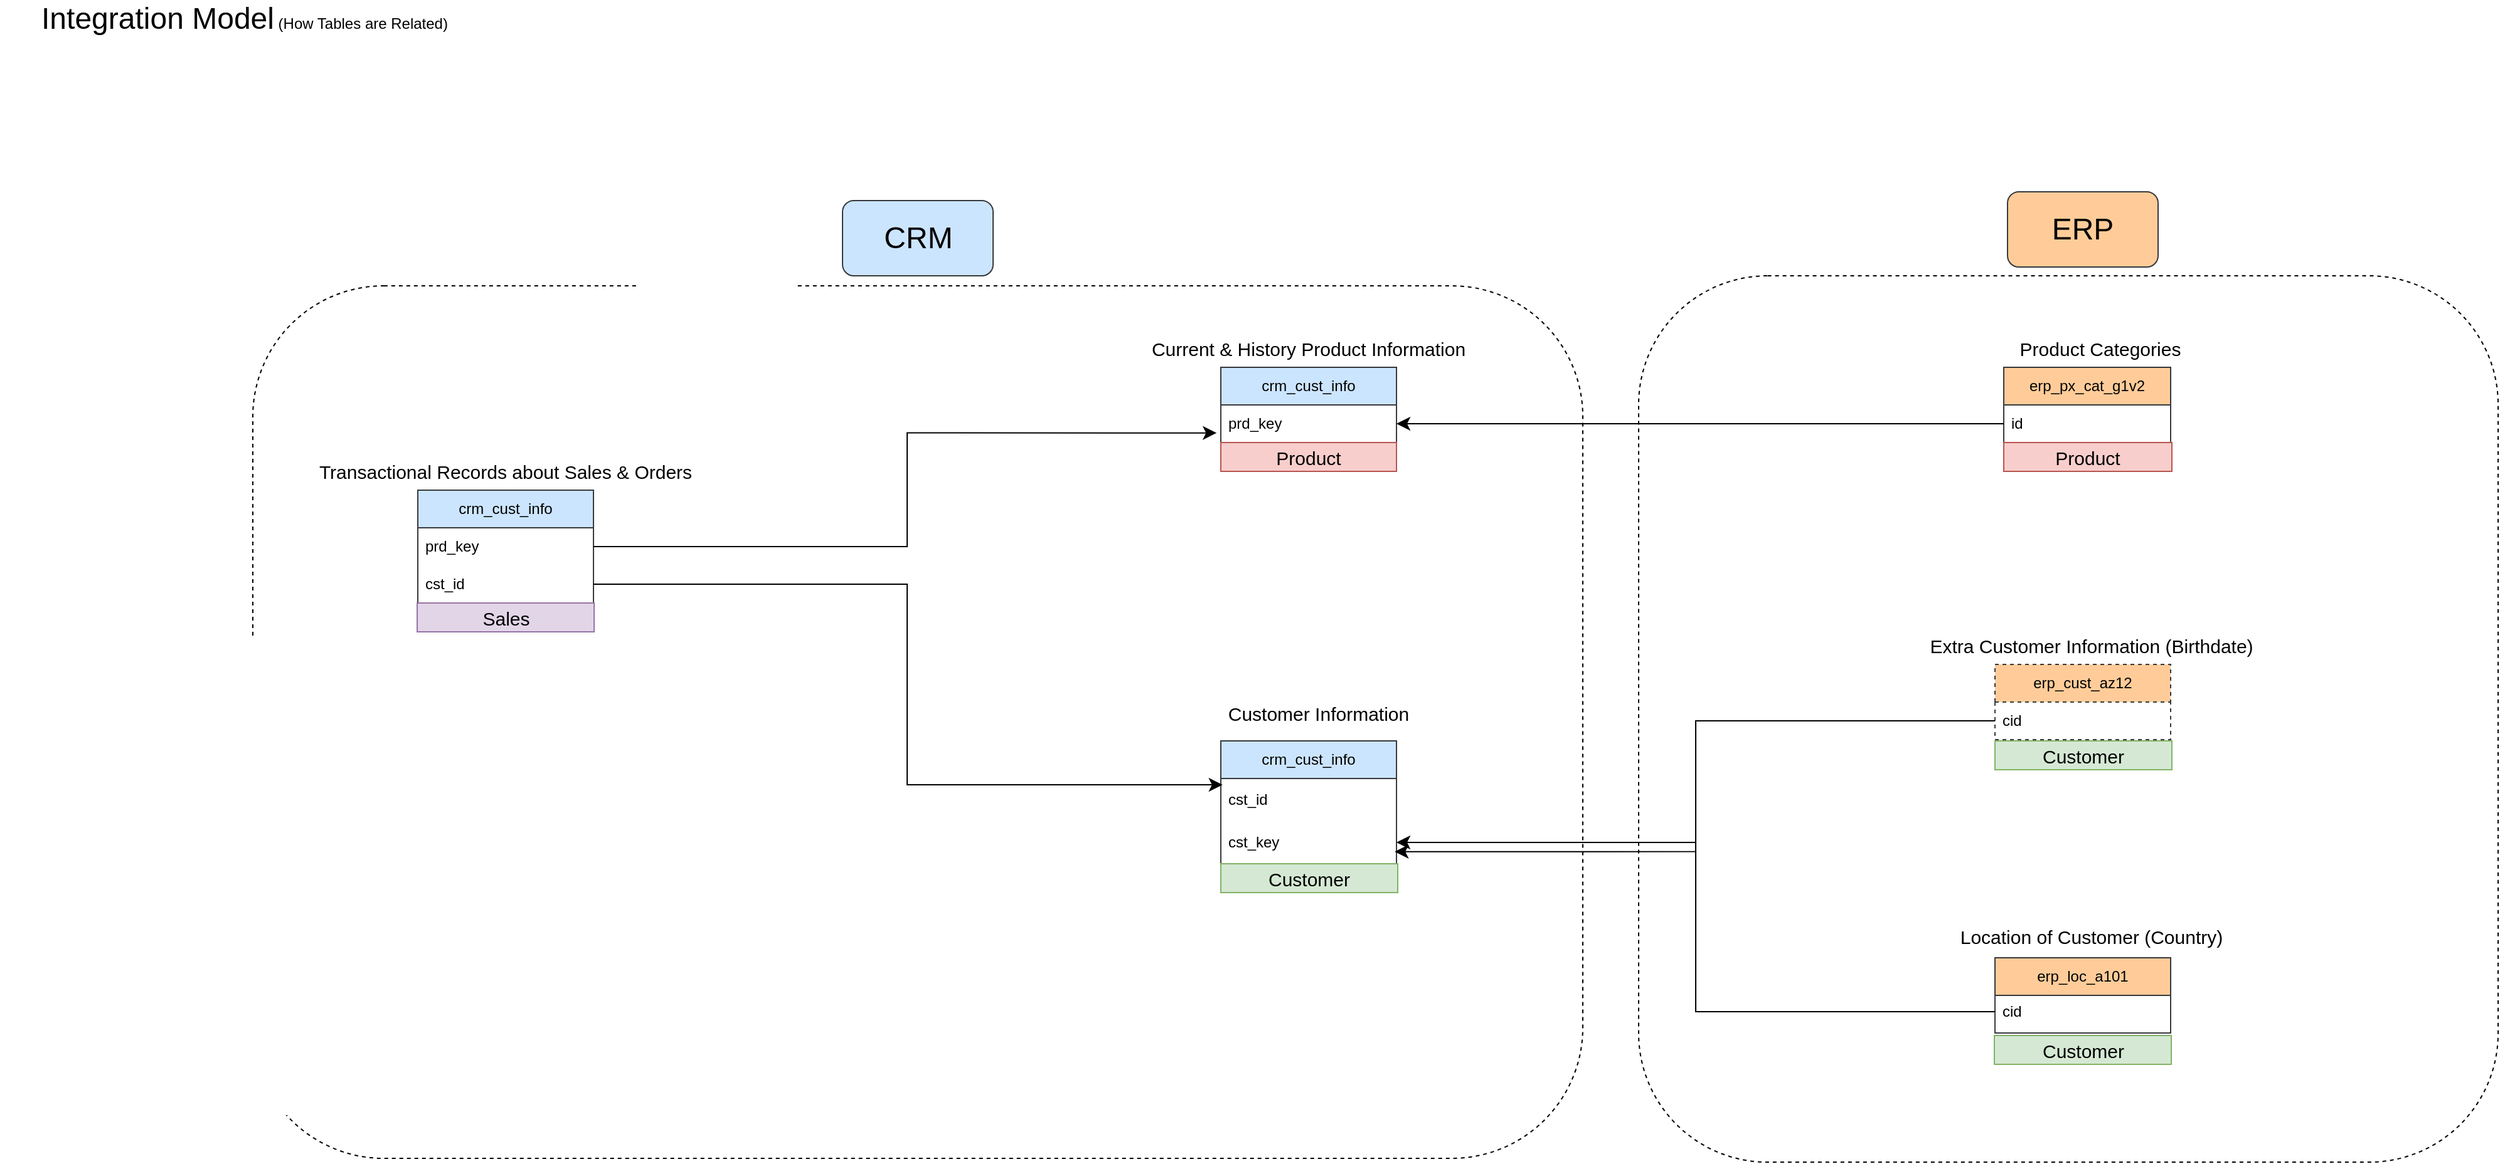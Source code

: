 <mxfile version="28.0.6" pages="4">
  <diagram id="g_ZydY1tBeh2kaEGdzMg" name="Integration Model">
    <mxGraphModel dx="2866" dy="2062" grid="0" gridSize="10" guides="1" tooltips="1" connect="1" arrows="1" fold="1" page="0" pageScale="1" pageWidth="850" pageHeight="1100" math="0" shadow="0">
      <root>
        <mxCell id="0" />
        <mxCell id="1" parent="0" />
        <mxCell id="M31tSyzD6-W9ew2rnR03-1" value="&lt;font style=&quot;font-size: 24px;&quot;&gt;Integration Model&lt;/font&gt; (How Tables are Related)" style="text;html=1;align=center;verticalAlign=middle;whiteSpace=wrap;rounded=0;" parent="1" vertex="1">
          <mxGeometry x="-773" y="-470" width="390" height="30" as="geometry" />
        </mxCell>
        <mxCell id="M31tSyzD6-W9ew2rnR03-2" value="crm_cust_info" style="swimlane;fontStyle=0;childLayout=stackLayout;horizontal=1;startSize=30;horizontalStack=0;resizeParent=1;resizeParentMax=0;resizeLast=0;collapsible=1;marginBottom=0;whiteSpace=wrap;html=1;fillColor=#cce5ff;strokeColor=#36393d;" parent="1" vertex="1">
          <mxGeometry x="200" y="121" width="140" height="98" as="geometry" />
        </mxCell>
        <mxCell id="M31tSyzD6-W9ew2rnR03-3" value="cst_id" style="text;strokeColor=none;fillColor=none;align=left;verticalAlign=middle;spacingLeft=4;spacingRight=4;overflow=hidden;points=[[0,0.5],[1,0.5]];portConstraint=eastwest;rotatable=0;whiteSpace=wrap;html=1;strokeWidth=10;" parent="M31tSyzD6-W9ew2rnR03-2" vertex="1">
          <mxGeometry y="30" width="140" height="34" as="geometry" />
        </mxCell>
        <mxCell id="M31tSyzD6-W9ew2rnR03-23" value="cst_key" style="text;strokeColor=none;fillColor=none;align=left;verticalAlign=middle;spacingLeft=4;spacingRight=4;overflow=hidden;points=[[0,0.5],[1,0.5]];portConstraint=eastwest;rotatable=0;whiteSpace=wrap;html=1;strokeWidth=10;" parent="M31tSyzD6-W9ew2rnR03-2" vertex="1">
          <mxGeometry y="64" width="140" height="34" as="geometry" />
        </mxCell>
        <mxCell id="M31tSyzD6-W9ew2rnR03-6" value="&lt;font style=&quot;font-size: 15px;&quot;&gt;Customer Information&lt;/font&gt;" style="text;strokeColor=none;fillColor=none;align=center;verticalAlign=middle;spacingLeft=4;spacingRight=4;overflow=hidden;points=[[0,0.5],[1,0.5]];portConstraint=eastwest;rotatable=0;whiteSpace=wrap;html=1;" parent="1" vertex="1">
          <mxGeometry x="170" y="84" width="216" height="30" as="geometry" />
        </mxCell>
        <mxCell id="M31tSyzD6-W9ew2rnR03-7" value="crm_cust_info" style="swimlane;fontStyle=0;childLayout=stackLayout;horizontal=1;startSize=30;horizontalStack=0;resizeParent=1;resizeParentMax=0;resizeLast=0;collapsible=1;marginBottom=0;whiteSpace=wrap;html=1;fillColor=#cce5ff;strokeColor=#36393d;" parent="1" vertex="1">
          <mxGeometry x="200" y="-177" width="140" height="60" as="geometry" />
        </mxCell>
        <mxCell id="M31tSyzD6-W9ew2rnR03-8" value="prd_key" style="text;strokeColor=none;fillColor=none;align=left;verticalAlign=middle;spacingLeft=4;spacingRight=4;overflow=hidden;points=[[0,0.5],[1,0.5]];portConstraint=eastwest;rotatable=0;whiteSpace=wrap;html=1;strokeWidth=10;" parent="M31tSyzD6-W9ew2rnR03-7" vertex="1">
          <mxGeometry y="30" width="140" height="30" as="geometry" />
        </mxCell>
        <mxCell id="M31tSyzD6-W9ew2rnR03-9" value="&lt;font style=&quot;font-size: 15px;&quot;&gt;Current &amp;amp; History Product Information&lt;/font&gt;" style="text;strokeColor=none;fillColor=none;align=center;verticalAlign=middle;spacingLeft=4;spacingRight=4;overflow=hidden;points=[[0,0.5],[1,0.5]];portConstraint=eastwest;rotatable=0;whiteSpace=wrap;html=1;" parent="1" vertex="1">
          <mxGeometry x="96" y="-207" width="348" height="30" as="geometry" />
        </mxCell>
        <mxCell id="M31tSyzD6-W9ew2rnR03-10" value="crm_cust_info" style="swimlane;fontStyle=0;childLayout=stackLayout;horizontal=1;startSize=30;horizontalStack=0;resizeParent=1;resizeParentMax=0;resizeLast=0;collapsible=1;marginBottom=0;whiteSpace=wrap;html=1;fillColor=#cce5ff;strokeColor=#36393d;" parent="1" vertex="1">
          <mxGeometry x="-440" y="-79" width="140" height="90" as="geometry" />
        </mxCell>
        <mxCell id="M31tSyzD6-W9ew2rnR03-11" value="prd_key" style="text;strokeColor=none;fillColor=none;align=left;verticalAlign=middle;spacingLeft=4;spacingRight=4;overflow=hidden;points=[[0,0.5],[1,0.5]];portConstraint=eastwest;rotatable=0;whiteSpace=wrap;html=1;strokeWidth=10;" parent="M31tSyzD6-W9ew2rnR03-10" vertex="1">
          <mxGeometry y="30" width="140" height="30" as="geometry" />
        </mxCell>
        <mxCell id="M31tSyzD6-W9ew2rnR03-13" value="cst_id" style="text;strokeColor=none;fillColor=none;align=left;verticalAlign=middle;spacingLeft=4;spacingRight=4;overflow=hidden;points=[[0,0.5],[1,0.5]];portConstraint=eastwest;rotatable=0;whiteSpace=wrap;html=1;strokeWidth=10;" parent="M31tSyzD6-W9ew2rnR03-10" vertex="1">
          <mxGeometry y="60" width="140" height="30" as="geometry" />
        </mxCell>
        <mxCell id="M31tSyzD6-W9ew2rnR03-12" value="&lt;font style=&quot;font-size: 15px;&quot;&gt;Transactional Records about Sales &amp;amp; Orders&lt;/font&gt;" style="text;strokeColor=none;fillColor=none;align=center;verticalAlign=middle;spacingLeft=4;spacingRight=4;overflow=hidden;points=[[0,0.5],[1,0.5]];portConstraint=eastwest;rotatable=0;whiteSpace=wrap;html=1;" parent="1" vertex="1">
          <mxGeometry x="-544" y="-109" width="348" height="30" as="geometry" />
        </mxCell>
        <mxCell id="M31tSyzD6-W9ew2rnR03-14" style="edgeStyle=orthogonalEdgeStyle;rounded=0;orthogonalLoop=1;jettySize=auto;html=1;exitX=1;exitY=0.5;exitDx=0;exitDy=0;fontSize=12;startSize=8;endSize=8;entryX=0.01;entryY=0.147;entryDx=0;entryDy=0;entryPerimeter=0;" parent="1" source="M31tSyzD6-W9ew2rnR03-13" target="M31tSyzD6-W9ew2rnR03-3" edge="1">
          <mxGeometry relative="1" as="geometry">
            <mxPoint x="208.667" y="-67.333" as="targetPoint" />
          </mxGeometry>
        </mxCell>
        <mxCell id="M31tSyzD6-W9ew2rnR03-15" style="edgeStyle=orthogonalEdgeStyle;rounded=0;orthogonalLoop=1;jettySize=auto;html=1;exitX=1;exitY=0.5;exitDx=0;exitDy=0;entryX=-0.024;entryY=0.744;entryDx=0;entryDy=0;entryPerimeter=0;fontSize=12;startSize=8;endSize=8;" parent="1" source="M31tSyzD6-W9ew2rnR03-10" target="M31tSyzD6-W9ew2rnR03-8" edge="1">
          <mxGeometry relative="1" as="geometry" />
        </mxCell>
        <mxCell id="M31tSyzD6-W9ew2rnR03-16" value="erp_cust_az12" style="swimlane;fontStyle=0;childLayout=stackLayout;horizontal=1;startSize=30;horizontalStack=0;resizeParent=1;resizeParentMax=0;resizeLast=0;collapsible=1;marginBottom=0;whiteSpace=wrap;html=1;fillColor=#ffcc99;strokeColor=#36393d;dashed=1;" parent="1" vertex="1">
          <mxGeometry x="817" y="60" width="140" height="60" as="geometry" />
        </mxCell>
        <mxCell id="M31tSyzD6-W9ew2rnR03-17" value="cid" style="text;strokeColor=none;fillColor=none;align=left;verticalAlign=middle;spacingLeft=4;spacingRight=4;overflow=hidden;points=[[0,0.5],[1,0.5]];portConstraint=eastwest;rotatable=0;whiteSpace=wrap;html=1;strokeWidth=10;dashed=1;" parent="M31tSyzD6-W9ew2rnR03-16" vertex="1">
          <mxGeometry y="30" width="140" height="30" as="geometry" />
        </mxCell>
        <mxCell id="M31tSyzD6-W9ew2rnR03-18" value="&lt;font style=&quot;font-size: 15px;&quot;&gt;Extra Customer Information (Birthdate)&lt;/font&gt;" style="text;align=center;verticalAlign=middle;spacingLeft=4;spacingRight=4;overflow=hidden;points=[[0,0.5],[1,0.5]];portConstraint=eastwest;rotatable=0;whiteSpace=wrap;html=1;" parent="1" vertex="1">
          <mxGeometry x="713" y="30" width="362" height="30" as="geometry" />
        </mxCell>
        <mxCell id="M31tSyzD6-W9ew2rnR03-24" style="edgeStyle=orthogonalEdgeStyle;rounded=0;orthogonalLoop=1;jettySize=auto;html=1;exitX=0;exitY=0.5;exitDx=0;exitDy=0;entryX=0.99;entryY=0.716;entryDx=0;entryDy=0;entryPerimeter=0;fontSize=12;startSize=8;endSize=8;" parent="1" source="M31tSyzD6-W9ew2rnR03-17" target="M31tSyzD6-W9ew2rnR03-23" edge="1">
          <mxGeometry relative="1" as="geometry" />
        </mxCell>
        <mxCell id="M31tSyzD6-W9ew2rnR03-28" value="erp_loc_a101" style="swimlane;fontStyle=0;childLayout=stackLayout;horizontal=1;startSize=30;horizontalStack=0;resizeParent=1;resizeParentMax=0;resizeLast=0;collapsible=1;marginBottom=0;whiteSpace=wrap;html=1;fillColor=#ffcc99;strokeColor=#36393d;" parent="1" vertex="1">
          <mxGeometry x="817" y="294" width="140" height="60" as="geometry" />
        </mxCell>
        <mxCell id="M31tSyzD6-W9ew2rnR03-30" value="&lt;font style=&quot;font-size: 15px;&quot;&gt;Location of Customer (Country)&lt;/font&gt;" style="text;align=center;verticalAlign=middle;spacingLeft=4;spacingRight=4;overflow=hidden;points=[[0,0.5],[1,0.5]];portConstraint=eastwest;rotatable=0;whiteSpace=wrap;html=1;" parent="1" vertex="1">
          <mxGeometry x="713" y="262" width="362" height="30" as="geometry" />
        </mxCell>
        <mxCell id="M31tSyzD6-W9ew2rnR03-31" style="edgeStyle=orthogonalEdgeStyle;rounded=0;orthogonalLoop=1;jettySize=auto;html=1;exitX=0;exitY=0.5;exitDx=0;exitDy=0;entryX=1;entryY=0.5;entryDx=0;entryDy=0;fontSize=12;startSize=8;endSize=8;" parent="1" source="M31tSyzD6-W9ew2rnR03-29" target="M31tSyzD6-W9ew2rnR03-23" edge="1">
          <mxGeometry relative="1" as="geometry" />
        </mxCell>
        <mxCell id="M31tSyzD6-W9ew2rnR03-29" value="cid" style="text;strokeColor=none;fillColor=none;align=left;verticalAlign=middle;spacingLeft=4;spacingRight=4;overflow=hidden;points=[[0,0.5],[1,0.5]];portConstraint=eastwest;rotatable=0;whiteSpace=wrap;html=1;strokeWidth=10;" parent="1" vertex="1">
          <mxGeometry x="817" y="322" width="140" height="30" as="geometry" />
        </mxCell>
        <mxCell id="M31tSyzD6-W9ew2rnR03-32" value="erp_px_cat_g1v2" style="swimlane;fontStyle=0;childLayout=stackLayout;horizontal=1;startSize=30;horizontalStack=0;resizeParent=1;resizeParentMax=0;resizeLast=0;collapsible=1;marginBottom=0;whiteSpace=wrap;html=1;fillColor=#ffcc99;strokeColor=#36393d;" parent="1" vertex="1">
          <mxGeometry x="824" y="-177" width="133" height="60" as="geometry" />
        </mxCell>
        <mxCell id="M31tSyzD6-W9ew2rnR03-33" value="id" style="text;strokeColor=none;fillColor=none;align=left;verticalAlign=middle;spacingLeft=4;spacingRight=4;overflow=hidden;points=[[0,0.5],[1,0.5]];portConstraint=eastwest;rotatable=0;whiteSpace=wrap;html=1;strokeWidth=10;" parent="M31tSyzD6-W9ew2rnR03-32" vertex="1">
          <mxGeometry y="30" width="133" height="30" as="geometry" />
        </mxCell>
        <mxCell id="M31tSyzD6-W9ew2rnR03-34" value="&lt;font style=&quot;font-size: 15px;&quot;&gt;Product Categories&lt;/font&gt;" style="text;align=center;verticalAlign=middle;spacingLeft=4;spacingRight=4;overflow=hidden;points=[[0,0.5],[1,0.5]];portConstraint=eastwest;rotatable=0;whiteSpace=wrap;html=1;" parent="1" vertex="1">
          <mxGeometry x="720" y="-207" width="362" height="30" as="geometry" />
        </mxCell>
        <mxCell id="M31tSyzD6-W9ew2rnR03-35" style="edgeStyle=orthogonalEdgeStyle;rounded=0;orthogonalLoop=1;jettySize=auto;html=1;exitX=0;exitY=0.5;exitDx=0;exitDy=0;entryX=1;entryY=0.5;entryDx=0;entryDy=0;fontSize=12;startSize=8;endSize=8;" parent="1" source="M31tSyzD6-W9ew2rnR03-33" target="M31tSyzD6-W9ew2rnR03-8" edge="1">
          <mxGeometry relative="1" as="geometry" />
        </mxCell>
        <mxCell id="M31tSyzD6-W9ew2rnR03-37" value="&lt;font style=&quot;font-size: 24px;&quot;&gt;CRM&lt;/font&gt;" style="rounded=1;whiteSpace=wrap;html=1;fillColor=#cce5ff;strokeColor=#36393d;" parent="1" vertex="1">
          <mxGeometry x="-101.5" y="-310" width="120" height="60" as="geometry" />
        </mxCell>
        <mxCell id="M31tSyzD6-W9ew2rnR03-41" style="edgeStyle=none;curved=1;rounded=0;orthogonalLoop=1;jettySize=auto;html=1;exitX=1;exitY=0.5;exitDx=0;exitDy=0;fontSize=12;startSize=8;endSize=8;" parent="1" source="M31tSyzD6-W9ew2rnR03-32" target="M31tSyzD6-W9ew2rnR03-32" edge="1">
          <mxGeometry relative="1" as="geometry" />
        </mxCell>
        <mxCell id="M31tSyzD6-W9ew2rnR03-42" value="&lt;font style=&quot;font-size: 24px;&quot;&gt;ERP&lt;/font&gt;" style="rounded=1;whiteSpace=wrap;html=1;fillColor=#ffcc99;strokeColor=#36393d;" parent="1" vertex="1">
          <mxGeometry x="827" y="-317" width="120" height="60" as="geometry" />
        </mxCell>
        <mxCell id="d3O0vWKE3ZXviGVgzYGY-2" value="&lt;font style=&quot;font-size: 15px;&quot;&gt;Product&lt;/font&gt;" style="rounded=0;whiteSpace=wrap;html=1;fillColor=#f8cecc;strokeColor=#b85450;" vertex="1" parent="1">
          <mxGeometry x="200" y="-117" width="140" height="23" as="geometry" />
        </mxCell>
        <mxCell id="d3O0vWKE3ZXviGVgzYGY-3" value="&lt;font style=&quot;font-size: 15px;&quot;&gt;Product&lt;/font&gt;" style="rounded=0;whiteSpace=wrap;html=1;fillColor=#f8cecc;strokeColor=#b85450;" vertex="1" parent="1">
          <mxGeometry x="824" y="-117" width="134" height="23" as="geometry" />
        </mxCell>
        <mxCell id="d3O0vWKE3ZXviGVgzYGY-4" value="&lt;font style=&quot;font-size: 15px;&quot;&gt;Customer&lt;/font&gt;" style="rounded=0;whiteSpace=wrap;html=1;fillColor=#d5e8d4;strokeColor=#82b366;" vertex="1" parent="1">
          <mxGeometry x="200" y="219" width="141" height="23" as="geometry" />
        </mxCell>
        <mxCell id="d3O0vWKE3ZXviGVgzYGY-5" value="&lt;font style=&quot;font-size: 15px;&quot;&gt;Customer&lt;/font&gt;" style="rounded=0;whiteSpace=wrap;html=1;fillColor=#d5e8d4;strokeColor=#82b366;" vertex="1" parent="1">
          <mxGeometry x="817" y="121" width="141" height="23" as="geometry" />
        </mxCell>
        <mxCell id="d3O0vWKE3ZXviGVgzYGY-6" value="&lt;font style=&quot;font-size: 15px;&quot;&gt;Customer&lt;/font&gt;" style="rounded=0;whiteSpace=wrap;html=1;fillColor=#d5e8d4;strokeColor=#82b366;" vertex="1" parent="1">
          <mxGeometry x="816.5" y="356" width="141" height="23" as="geometry" />
        </mxCell>
        <mxCell id="d3O0vWKE3ZXviGVgzYGY-7" value="&lt;font style=&quot;font-size: 15px;&quot;&gt;Sales&lt;/font&gt;" style="rounded=0;whiteSpace=wrap;html=1;fillColor=#e1d5e7;strokeColor=#9673a6;" vertex="1" parent="1">
          <mxGeometry x="-440.5" y="11" width="141" height="23" as="geometry" />
        </mxCell>
        <mxCell id="d3O0vWKE3ZXviGVgzYGY-9" value="" style="rounded=1;whiteSpace=wrap;html=1;fillColor=none;dashed=1;" vertex="1" parent="1">
          <mxGeometry x="-571.5" y="-242" width="1060" height="696" as="geometry" />
        </mxCell>
        <mxCell id="d3O0vWKE3ZXviGVgzYGY-10" value="" style="rounded=1;whiteSpace=wrap;html=1;dashed=1;fillColor=none;" vertex="1" parent="1">
          <mxGeometry x="533" y="-250" width="685" height="707" as="geometry" />
        </mxCell>
      </root>
    </mxGraphModel>
  </diagram>
  <diagram id="iznQj7dhFvHRB5LFIBCj" name="Data Flow Diagram">
    <mxGraphModel dx="2866" dy="1662" grid="0" gridSize="10" guides="1" tooltips="1" connect="1" arrows="1" fold="1" page="0" pageScale="1" pageWidth="850" pageHeight="1100" math="0" shadow="0">
      <root>
        <mxCell id="0" />
        <mxCell id="1" parent="0" />
        <mxCell id="I2h0k8HdAxFix0UmZ_Us-2" value="" style="rounded=0;whiteSpace=wrap;html=1;dashed=1;" vertex="1" parent="1">
          <mxGeometry x="-503.5" y="-148" width="210" height="532" as="geometry" />
        </mxCell>
        <mxCell id="I2h0k8HdAxFix0UmZ_Us-3" value="&lt;font style=&quot;font-size: 18px;&quot;&gt;Sources&lt;/font&gt;" style="rounded=1;whiteSpace=wrap;html=1;" vertex="1" parent="1">
          <mxGeometry x="-458.5" y="-169" width="120" height="37" as="geometry" />
        </mxCell>
        <mxCell id="I2h0k8HdAxFix0UmZ_Us-52" style="edgeStyle=orthogonalEdgeStyle;rounded=0;orthogonalLoop=1;jettySize=auto;html=1;entryX=0;entryY=0.5;entryDx=0;entryDy=0;fontSize=12;startSize=8;endSize=8;" edge="1" parent="1" source="I2h0k8HdAxFix0UmZ_Us-5" target="I2h0k8HdAxFix0UmZ_Us-12">
          <mxGeometry relative="1" as="geometry" />
        </mxCell>
        <mxCell id="I2h0k8HdAxFix0UmZ_Us-53" value="" style="edgeStyle=orthogonalEdgeStyle;rounded=0;orthogonalLoop=1;jettySize=auto;html=1;fontSize=12;startSize=8;endSize=8;entryX=0;entryY=0.25;entryDx=0;entryDy=0;" edge="1" parent="1" source="I2h0k8HdAxFix0UmZ_Us-5" target="I2h0k8HdAxFix0UmZ_Us-14">
          <mxGeometry relative="1" as="geometry" />
        </mxCell>
        <mxCell id="I2h0k8HdAxFix0UmZ_Us-5" value="" style="image;aspect=fixed;html=1;points=[];align=center;fontSize=12;image=img/lib/azure2/general/Folder_Blank.svg;" vertex="1" parent="1">
          <mxGeometry x="-437" y="-46" width="69" height="56" as="geometry" />
        </mxCell>
        <mxCell id="I2h0k8HdAxFix0UmZ_Us-54" value="" style="edgeStyle=orthogonalEdgeStyle;rounded=0;orthogonalLoop=1;jettySize=auto;html=1;fontSize=12;startSize=8;endSize=8;entryX=0;entryY=0.5;entryDx=0;entryDy=0;" edge="1" parent="1" source="I2h0k8HdAxFix0UmZ_Us-6" target="I2h0k8HdAxFix0UmZ_Us-15">
          <mxGeometry relative="1" as="geometry" />
        </mxCell>
        <mxCell id="I2h0k8HdAxFix0UmZ_Us-55" value="" style="edgeStyle=none;curved=1;rounded=0;orthogonalLoop=1;jettySize=auto;html=1;fontSize=12;startSize=8;endSize=8;" edge="1" parent="1" source="I2h0k8HdAxFix0UmZ_Us-6" target="I2h0k8HdAxFix0UmZ_Us-16">
          <mxGeometry relative="1" as="geometry" />
        </mxCell>
        <mxCell id="I2h0k8HdAxFix0UmZ_Us-6" value="" style="image;aspect=fixed;html=1;points=[];align=center;fontSize=12;image=img/lib/azure2/general/Folder_Blank.svg;" vertex="1" parent="1">
          <mxGeometry x="-433" y="132" width="69" height="56.0" as="geometry" />
        </mxCell>
        <mxCell id="I2h0k8HdAxFix0UmZ_Us-8" value="" style="rounded=1;whiteSpace=wrap;html=1;fillColor=none;" vertex="1" parent="1">
          <mxGeometry x="-229" y="-136" width="241" height="513" as="geometry" />
        </mxCell>
        <mxCell id="I2h0k8HdAxFix0UmZ_Us-9" value="Bronze Layer&amp;nbsp;" style="rounded=1;whiteSpace=wrap;html=1;fillColor=#ffe6cc;strokeColor=#d79b00;" vertex="1" parent="1">
          <mxGeometry x="-166" y="-178" width="120" height="39" as="geometry" />
        </mxCell>
        <mxCell id="I2h0k8HdAxFix0UmZ_Us-10" value="CRM" style="text;html=1;align=center;verticalAlign=middle;whiteSpace=wrap;rounded=0;" vertex="1" parent="1">
          <mxGeometry x="-428.5" y="2" width="60" height="30" as="geometry" />
        </mxCell>
        <mxCell id="I2h0k8HdAxFix0UmZ_Us-11" value="ERP" style="text;html=1;align=center;verticalAlign=middle;whiteSpace=wrap;rounded=0;" vertex="1" parent="1">
          <mxGeometry x="-428" y="183" width="60" height="30" as="geometry" />
        </mxCell>
        <mxCell id="I2h0k8HdAxFix0UmZ_Us-12" value="crm_sales_details" style="rounded=1;whiteSpace=wrap;html=1;fillColor=#ffe6cc;strokeColor=#d79b00;" vertex="1" parent="1">
          <mxGeometry x="-177.5" y="-81" width="138" height="35" as="geometry" />
        </mxCell>
        <mxCell id="I2h0k8HdAxFix0UmZ_Us-13" value="crm_cust_info" style="rounded=1;whiteSpace=wrap;html=1;fillColor=#ffe6cc;strokeColor=#d79b00;" vertex="1" parent="1">
          <mxGeometry x="-177.5" y="-35.5" width="138" height="35" as="geometry" />
        </mxCell>
        <mxCell id="I2h0k8HdAxFix0UmZ_Us-14" value="crm_prd_info" style="rounded=1;whiteSpace=wrap;html=1;fillColor=#ffe6cc;strokeColor=#d79b00;" vertex="1" parent="1">
          <mxGeometry x="-177.5" y="10" width="138" height="35" as="geometry" />
        </mxCell>
        <mxCell id="I2h0k8HdAxFix0UmZ_Us-15" value="erp_cust_az12" style="rounded=1;whiteSpace=wrap;html=1;fillColor=#ffe6cc;strokeColor=#d79b00;" vertex="1" parent="1">
          <mxGeometry x="-177.5" y="97" width="138" height="35" as="geometry" />
        </mxCell>
        <mxCell id="I2h0k8HdAxFix0UmZ_Us-16" value="erp_loc_a101" style="rounded=1;whiteSpace=wrap;html=1;fillColor=#ffe6cc;strokeColor=#d79b00;" vertex="1" parent="1">
          <mxGeometry x="-177.5" y="142.5" width="138" height="35" as="geometry" />
        </mxCell>
        <mxCell id="I2h0k8HdAxFix0UmZ_Us-17" value="erp_px_cat_g1v2" style="rounded=1;whiteSpace=wrap;html=1;fillColor=#ffe6cc;strokeColor=#d79b00;" vertex="1" parent="1">
          <mxGeometry x="-177.5" y="188" width="138" height="35" as="geometry" />
        </mxCell>
        <mxCell id="I2h0k8HdAxFix0UmZ_Us-26" value="" style="rounded=1;whiteSpace=wrap;html=1;gradientColor=none;fillColor=none;" vertex="1" parent="1">
          <mxGeometry x="127" y="-136" width="241" height="513" as="geometry" />
        </mxCell>
        <mxCell id="26BitJDpOAejZSHpHFNi-1" value="" style="rounded=1;whiteSpace=wrap;html=1;gradientColor=none;fillColor=default;" vertex="1" parent="1">
          <mxGeometry x="466.5" y="-138.5" width="241" height="513" as="geometry" />
        </mxCell>
        <mxCell id="I2h0k8HdAxFix0UmZ_Us-27" value="Silver Layer&amp;nbsp;" style="rounded=1;whiteSpace=wrap;html=1;fillColor=#f5f5f5;strokeColor=#666666;fontColor=#333333;" vertex="1" parent="1">
          <mxGeometry x="190" y="-178" width="120" height="39" as="geometry" />
        </mxCell>
        <mxCell id="26BitJDpOAejZSHpHFNi-2" value="Gold Layer" style="rounded=1;whiteSpace=wrap;html=1;fillColor=#fff2cc;strokeColor=#d6b656;" vertex="1" parent="1">
          <mxGeometry x="527" y="-178" width="120" height="39" as="geometry" />
        </mxCell>
        <mxCell id="I2h0k8HdAxFix0UmZ_Us-28" value="crm_sales_details" style="rounded=1;whiteSpace=wrap;html=1;fillColor=#f5f5f5;strokeColor=#666666;fontColor=#333333;" vertex="1" parent="1">
          <mxGeometry x="178.5" y="-81" width="138" height="35" as="geometry" />
        </mxCell>
        <mxCell id="26BitJDpOAejZSHpHFNi-3" value="fact_sales" style="rounded=1;whiteSpace=wrap;html=1;fillColor=#fff2cc;strokeColor=#d6b656;" vertex="1" parent="1">
          <mxGeometry x="518" y="-64" width="138" height="35" as="geometry" />
        </mxCell>
        <mxCell id="I2h0k8HdAxFix0UmZ_Us-29" value="crm_cust_info" style="rounded=1;whiteSpace=wrap;html=1;fillColor=#f5f5f5;strokeColor=#666666;fontColor=#333333;" vertex="1" parent="1">
          <mxGeometry x="178.5" y="-35.5" width="138" height="35" as="geometry" />
        </mxCell>
        <mxCell id="26BitJDpOAejZSHpHFNi-4" value="dim_customers" style="rounded=1;whiteSpace=wrap;html=1;fillColor=#fff2cc;strokeColor=#d6b656;" vertex="1" parent="1">
          <mxGeometry x="518" y="42" width="138" height="35" as="geometry" />
        </mxCell>
        <mxCell id="I2h0k8HdAxFix0UmZ_Us-30" value="crm_prd_info" style="rounded=1;whiteSpace=wrap;html=1;fillColor=#f5f5f5;strokeColor=#666666;fontColor=#333333;" vertex="1" parent="1">
          <mxGeometry x="178.5" y="10" width="138" height="35" as="geometry" />
        </mxCell>
        <mxCell id="26BitJDpOAejZSHpHFNi-5" value="dim_products" style="rounded=1;whiteSpace=wrap;html=1;fillColor=#fff2cc;strokeColor=#d6b656;" vertex="1" parent="1">
          <mxGeometry x="518" y="148" width="138" height="35" as="geometry" />
        </mxCell>
        <mxCell id="I2h0k8HdAxFix0UmZ_Us-31" value="erp_cust_az12" style="rounded=1;whiteSpace=wrap;html=1;fillColor=#f5f5f5;strokeColor=#666666;fontColor=#333333;" vertex="1" parent="1">
          <mxGeometry x="181" y="97" width="138" height="35" as="geometry" />
        </mxCell>
        <mxCell id="I2h0k8HdAxFix0UmZ_Us-32" value="erp_loc_a101" style="rounded=1;whiteSpace=wrap;html=1;fillColor=#f5f5f5;strokeColor=#666666;fontColor=#333333;" vertex="1" parent="1">
          <mxGeometry x="181" y="146" width="138" height="35" as="geometry" />
        </mxCell>
        <mxCell id="I2h0k8HdAxFix0UmZ_Us-33" value="erp_px_cat_g1v2" style="rounded=1;whiteSpace=wrap;html=1;fillColor=#f5f5f5;strokeColor=#666666;fontColor=#333333;" vertex="1" parent="1">
          <mxGeometry x="181" y="193" width="138" height="35" as="geometry" />
        </mxCell>
        <mxCell id="I2h0k8HdAxFix0UmZ_Us-49" value="" style="endArrow=classic;html=1;rounded=0;fontSize=12;startSize=8;endSize=8;curved=1;entryX=0;entryY=0.5;entryDx=0;entryDy=0;" edge="1" parent="1" target="I2h0k8HdAxFix0UmZ_Us-13">
          <mxGeometry width="50" height="50" relative="1" as="geometry">
            <mxPoint x="-368.5" y="-16" as="sourcePoint" />
            <mxPoint x="-318.5" y="-66" as="targetPoint" />
          </mxGeometry>
        </mxCell>
        <mxCell id="I2h0k8HdAxFix0UmZ_Us-57" value="" style="endArrow=classic;html=1;rounded=0;fontSize=12;startSize=8;endSize=8;entryX=0;entryY=0.75;entryDx=0;entryDy=0;edgeStyle=orthogonalEdgeStyle;" edge="1" parent="1" target="I2h0k8HdAxFix0UmZ_Us-17">
          <mxGeometry width="50" height="50" relative="1" as="geometry">
            <mxPoint x="-364" y="156" as="sourcePoint" />
            <mxPoint x="-314" y="106" as="targetPoint" />
          </mxGeometry>
        </mxCell>
        <mxCell id="I2h0k8HdAxFix0UmZ_Us-58" value="" style="endArrow=classic;html=1;rounded=0;fontSize=12;startSize=8;endSize=8;entryX=0;entryY=0.5;entryDx=0;entryDy=0;" edge="1" parent="1" target="I2h0k8HdAxFix0UmZ_Us-28">
          <mxGeometry width="50" height="50" relative="1" as="geometry">
            <mxPoint x="-38" y="-64" as="sourcePoint" />
            <mxPoint x="12" y="-114" as="targetPoint" />
          </mxGeometry>
        </mxCell>
        <mxCell id="I2h0k8HdAxFix0UmZ_Us-59" value="" style="endArrow=classic;html=1;rounded=0;fontSize=12;entryX=0;entryY=0.5;entryDx=0;entryDy=0;" edge="1" parent="1" target="I2h0k8HdAxFix0UmZ_Us-29">
          <mxGeometry width="50" height="50" relative="1" as="geometry">
            <mxPoint x="-42" y="-20" as="sourcePoint" />
            <mxPoint x="8" y="-70" as="targetPoint" />
          </mxGeometry>
        </mxCell>
        <mxCell id="I2h0k8HdAxFix0UmZ_Us-60" value="" style="endArrow=classic;html=1;rounded=0;fontSize=12;startSize=8;endSize=8;entryX=0;entryY=0.5;entryDx=0;entryDy=0;exitX=1;exitY=0.5;exitDx=0;exitDy=0;" edge="1" parent="1" source="I2h0k8HdAxFix0UmZ_Us-14" target="I2h0k8HdAxFix0UmZ_Us-30">
          <mxGeometry width="50" height="50" relative="1" as="geometry">
            <mxPoint x="-39.5" y="34" as="sourcePoint" />
            <mxPoint x="10.5" y="-16" as="targetPoint" />
          </mxGeometry>
        </mxCell>
        <mxCell id="I2h0k8HdAxFix0UmZ_Us-61" value="" style="endArrow=classic;html=1;rounded=0;fontSize=12;startSize=8;endSize=8;curved=1;" edge="1" parent="1" target="I2h0k8HdAxFix0UmZ_Us-31">
          <mxGeometry width="50" height="50" relative="1" as="geometry">
            <mxPoint x="-39.5" y="112" as="sourcePoint" />
            <mxPoint x="10.5" y="62" as="targetPoint" />
          </mxGeometry>
        </mxCell>
        <mxCell id="I2h0k8HdAxFix0UmZ_Us-62" value="" style="endArrow=classic;html=1;rounded=0;fontSize=12;startSize=8;endSize=8;curved=1;" edge="1" parent="1" target="I2h0k8HdAxFix0UmZ_Us-32">
          <mxGeometry width="50" height="50" relative="1" as="geometry">
            <mxPoint x="-38" y="162" as="sourcePoint" />
            <mxPoint x="12" y="112" as="targetPoint" />
          </mxGeometry>
        </mxCell>
        <mxCell id="I2h0k8HdAxFix0UmZ_Us-63" value="" style="endArrow=classic;html=1;rounded=0;fontSize=12;startSize=8;endSize=8;curved=1;entryX=0;entryY=0.5;entryDx=0;entryDy=0;" edge="1" parent="1" target="I2h0k8HdAxFix0UmZ_Us-33">
          <mxGeometry width="50" height="50" relative="1" as="geometry">
            <mxPoint x="-38" y="210" as="sourcePoint" />
            <mxPoint x="12" y="160" as="targetPoint" />
          </mxGeometry>
        </mxCell>
        <mxCell id="26BitJDpOAejZSHpHFNi-9" value="" style="endArrow=classic;html=1;rounded=0;fontSize=12;startSize=8;endSize=8;curved=1;exitX=1;exitY=0.5;exitDx=0;exitDy=0;entryX=0;entryY=0.75;entryDx=0;entryDy=0;" edge="1" parent="1" source="I2h0k8HdAxFix0UmZ_Us-28" target="26BitJDpOAejZSHpHFNi-3">
          <mxGeometry width="50" height="50" relative="1" as="geometry">
            <mxPoint x="138" y="290" as="sourcePoint" />
            <mxPoint x="188" y="240" as="targetPoint" />
          </mxGeometry>
        </mxCell>
        <mxCell id="26BitJDpOAejZSHpHFNi-10" value="" style="endArrow=classic;html=1;rounded=0;fontSize=12;startSize=8;endSize=8;curved=1;" edge="1" parent="1" source="I2h0k8HdAxFix0UmZ_Us-29" target="26BitJDpOAejZSHpHFNi-4">
          <mxGeometry width="50" height="50" relative="1" as="geometry">
            <mxPoint x="138" y="290" as="sourcePoint" />
            <mxPoint x="188" y="240" as="targetPoint" />
          </mxGeometry>
        </mxCell>
        <mxCell id="26BitJDpOAejZSHpHFNi-11" value="" style="endArrow=classic;html=1;rounded=0;fontSize=12;startSize=8;endSize=8;curved=1;exitX=0.75;exitY=1;exitDx=0;exitDy=0;entryX=0;entryY=0.75;entryDx=0;entryDy=0;" edge="1" parent="1" source="I2h0k8HdAxFix0UmZ_Us-30" target="26BitJDpOAejZSHpHFNi-5">
          <mxGeometry width="50" height="50" relative="1" as="geometry">
            <mxPoint x="138" y="290" as="sourcePoint" />
            <mxPoint x="188" y="240" as="targetPoint" />
          </mxGeometry>
        </mxCell>
        <mxCell id="26BitJDpOAejZSHpHFNi-12" value="" style="endArrow=classic;html=1;rounded=0;fontSize=12;startSize=8;endSize=8;curved=1;exitX=0.819;exitY=1.029;exitDx=0;exitDy=0;exitPerimeter=0;" edge="1" parent="1" source="I2h0k8HdAxFix0UmZ_Us-31" target="26BitJDpOAejZSHpHFNi-4">
          <mxGeometry width="50" height="50" relative="1" as="geometry">
            <mxPoint x="138" y="290" as="sourcePoint" />
            <mxPoint x="188" y="240" as="targetPoint" />
          </mxGeometry>
        </mxCell>
        <mxCell id="26BitJDpOAejZSHpHFNi-13" value="" style="endArrow=classic;html=1;rounded=0;fontSize=12;startSize=8;endSize=8;curved=1;" edge="1" parent="1" source="I2h0k8HdAxFix0UmZ_Us-32" target="26BitJDpOAejZSHpHFNi-4">
          <mxGeometry width="50" height="50" relative="1" as="geometry">
            <mxPoint x="138" y="290" as="sourcePoint" />
            <mxPoint x="188" y="240" as="targetPoint" />
          </mxGeometry>
        </mxCell>
        <mxCell id="26BitJDpOAejZSHpHFNi-14" value="" style="endArrow=classic;html=1;rounded=0;fontSize=12;startSize=8;endSize=8;curved=1;exitX=0.915;exitY=0.886;exitDx=0;exitDy=0;exitPerimeter=0;entryX=0.06;entryY=0.914;entryDx=0;entryDy=0;entryPerimeter=0;" edge="1" parent="1" source="I2h0k8HdAxFix0UmZ_Us-33" target="26BitJDpOAejZSHpHFNi-5">
          <mxGeometry width="50" height="50" relative="1" as="geometry">
            <mxPoint x="138" y="290" as="sourcePoint" />
            <mxPoint x="188" y="240" as="targetPoint" />
          </mxGeometry>
        </mxCell>
      </root>
    </mxGraphModel>
  </diagram>
  <diagram name="Data Architecture" id="HetnDyDK2kteIjwW1tf3">
    <mxGraphModel dx="2466" dy="1262" grid="1" gridSize="10" guides="1" tooltips="1" connect="1" arrows="1" fold="1" page="0" pageScale="1" pageWidth="850" pageHeight="1100" background="#ffffff" math="0" shadow="0">
      <root>
        <mxCell id="0" />
        <mxCell id="1" parent="0" />
        <mxCell id="mXSxwZVGmxwPPerrySNK-1" value="" style="rounded=0;whiteSpace=wrap;html=1;fillColor=none;strokeColor=#7EA6E0;dashed=1;dashPattern=12 12;strokeWidth=2;" parent="1" vertex="1">
          <mxGeometry x="-370" y="330" width="200" height="710" as="geometry" />
        </mxCell>
        <mxCell id="mXSxwZVGmxwPPerrySNK-5" value="&lt;font style=&quot;color: rgb(0, 0, 0);&quot;&gt;Sources&lt;/font&gt;" style="rounded=1;whiteSpace=wrap;html=1;fillColor=none;fontSize=24;strokeColor=none;" parent="1" vertex="1">
          <mxGeometry x="-320.5" y="280" width="120" height="60" as="geometry" />
        </mxCell>
        <mxCell id="mXSxwZVGmxwPPerrySNK-7" value="" style="rounded=0;whiteSpace=wrap;html=1;fillColor=none;strokeColor=#7EA6E0;dashed=1;dashPattern=8 8;strokeWidth=2;" parent="1" vertex="1">
          <mxGeometry x="-80" y="330" width="780" height="710" as="geometry" />
        </mxCell>
        <mxCell id="mXSxwZVGmxwPPerrySNK-8" value="tableau" style="rounded=1;whiteSpace=wrap;html=1;fillColor=none;fontSize=24;strokeColor=none;" parent="1" vertex="1">
          <mxGeometry x="250" y="270" width="120" height="60" as="geometry" />
        </mxCell>
        <mxCell id="mXSxwZVGmxwPPerrySNK-9" value="" style="rounded=0;whiteSpace=wrap;html=1;fillColor=none;strokeColor=#7EA6E0;dashed=1;dashPattern=8 8;strokeWidth=2;" parent="1" vertex="1">
          <mxGeometry x="810" y="330" width="160" height="710" as="geometry" />
        </mxCell>
        <mxCell id="mXSxwZVGmxwPPerrySNK-10" value="&lt;font color=&quot;#000000&quot;&gt;Consume&lt;/font&gt;" style="rounded=1;whiteSpace=wrap;html=1;fillColor=none;fontSize=24;strokeColor=none;" parent="1" vertex="1">
          <mxGeometry x="820" y="280" width="120" height="60" as="geometry" />
        </mxCell>
        <mxCell id="mXSxwZVGmxwPPerrySNK-11" value="&lt;font style=&quot;color: rgb(0, 0, 0);&quot;&gt;Bronze Layer&lt;/font&gt;" style="rounded=0;whiteSpace=wrap;html=1;fillColor=#ffe6cc;dashed=1;dashPattern=12 12;strokeColor=#d79b00;fontSize=20;" parent="1" vertex="1">
          <mxGeometry x="-20" y="350" width="180" height="30" as="geometry" />
        </mxCell>
        <mxCell id="mXSxwZVGmxwPPerrySNK-12" value="" style="rounded=0;whiteSpace=wrap;html=1;fillColor=none;strokeColor=#FFD966;perimeterSpacing=2;strokeWidth=3;" parent="1" vertex="1">
          <mxGeometry x="-20" y="400" width="180" height="600" as="geometry" />
        </mxCell>
        <mxCell id="mXSxwZVGmxwPPerrySNK-13" value="" style="rounded=0;whiteSpace=wrap;html=1;fillColor=none;strokeColor=#808080;perimeterSpacing=2;strokeWidth=3;" parent="1" vertex="1">
          <mxGeometry x="220" y="400" width="180" height="600" as="geometry" />
        </mxCell>
        <mxCell id="mXSxwZVGmxwPPerrySNK-14" value="&lt;font style=&quot;color: rgb(0, 0, 0);&quot;&gt;Silver Layer&lt;/font&gt;" style="rounded=0;whiteSpace=wrap;html=1;fillColor=#f5f5f5;strokeColor=#333333;fontSize=20;fontColor=#333333;" parent="1" vertex="1">
          <mxGeometry x="220" y="350" width="180" height="30" as="geometry" />
        </mxCell>
        <mxCell id="mXSxwZVGmxwPPerrySNK-15" value="" style="rounded=0;whiteSpace=wrap;html=1;fillColor=none;strokeColor=#FFDD16;perimeterSpacing=2;strokeWidth=3;" parent="1" vertex="1">
          <mxGeometry x="480" y="400" width="180" height="600" as="geometry" />
        </mxCell>
        <mxCell id="mXSxwZVGmxwPPerrySNK-16" value="&lt;font style=&quot;color: rgb(0, 0, 0);&quot;&gt;Gold Layer&lt;/font&gt;" style="rounded=0;whiteSpace=wrap;html=1;fillColor=#FFDD16;strokeColor=#FFDD16;fontSize=20;fontColor=#333333;" parent="1" vertex="1">
          <mxGeometry x="480" y="350" width="180" height="30" as="geometry" />
        </mxCell>
        <mxCell id="mXSxwZVGmxwPPerrySNK-17" value="&lt;span style=&quot;background-color: rgb(255, 255, 255);&quot;&gt;&lt;font style=&quot;color: rgb(0, 0, 0);&quot;&gt;CRM&lt;/font&gt;&lt;/span&gt;" style="image;aspect=fixed;html=1;points=[];align=center;fontSize=12;image=img/lib/azure2/general/Folder_Blank.svg;labelBackgroundColor=#FFFFFF;" parent="1" vertex="1">
          <mxGeometry x="-304.5" y="550" width="69" height="56.0" as="geometry" />
        </mxCell>
        <mxCell id="mXSxwZVGmxwPPerrySNK-18" value="" style="image;aspect=fixed;html=1;points=[];align=center;fontSize=12;image=img/lib/azure2/general/File.svg;" parent="1" vertex="1">
          <mxGeometry x="-250.5" y="590" width="32.46" height="40" as="geometry" />
        </mxCell>
        <mxCell id="oVZN92Ko1cRPuxDCfX_i-2" value="&lt;span style=&quot;background-color: rgb(255, 255, 255);&quot;&gt;&lt;font style=&quot;color: rgb(0, 0, 0);&quot;&gt;ERP&lt;/font&gt;&lt;/span&gt;" style="image;aspect=fixed;html=1;points=[];align=center;fontSize=12;image=img/lib/azure2/general/Folder_Blank.svg;labelBackgroundColor=#FFFFFF;" parent="1" vertex="1">
          <mxGeometry x="-304.5" y="700" width="69" height="56.0" as="geometry" />
        </mxCell>
        <mxCell id="oVZN92Ko1cRPuxDCfX_i-3" value="" style="image;aspect=fixed;html=1;points=[];align=center;fontSize=12;image=img/lib/azure2/general/File.svg;" parent="1" vertex="1">
          <mxGeometry x="-250.5" y="740" width="32.46" height="40" as="geometry" />
        </mxCell>
        <mxCell id="oVZN92Ko1cRPuxDCfX_i-5" value="" style="shape=link;html=1;rounded=0;" parent="1" source="mXSxwZVGmxwPPerrySNK-1" edge="1">
          <mxGeometry width="100" relative="1" as="geometry">
            <mxPoint x="-270.5" y="880" as="sourcePoint" />
            <mxPoint x="-170.5" y="880" as="targetPoint" />
          </mxGeometry>
        </mxCell>
        <mxCell id="oVZN92Ko1cRPuxDCfX_i-13" value="" style="endArrow=none;html=1;rounded=0;strokeColor=#808080;strokeWidth=2;" parent="1" edge="1">
          <mxGeometry width="50" height="50" relative="1" as="geometry">
            <mxPoint x="-335" y="800" as="sourcePoint" />
            <mxPoint x="-205" y="800" as="targetPoint" />
          </mxGeometry>
        </mxCell>
        <mxCell id="oVZN92Ko1cRPuxDCfX_i-17" value="&lt;font color=&quot;#000000&quot;&gt;&lt;b style=&quot;&quot;&gt;Object Type&lt;/b&gt;: CSV Files&lt;/font&gt;&lt;div&gt;&lt;font color=&quot;#000000&quot;&gt;&lt;b&gt;&lt;br&gt;&lt;/b&gt;&lt;/font&gt;&lt;div&gt;&lt;font color=&quot;#000000&quot;&gt;&lt;b style=&quot;&quot;&gt;Interface&lt;/b&gt;: Files in Folder&lt;/font&gt;&lt;/div&gt;&lt;/div&gt;" style="text;html=1;align=center;verticalAlign=middle;whiteSpace=wrap;rounded=0;" parent="1" vertex="1">
          <mxGeometry x="-340.5" y="860" width="140" height="30" as="geometry" />
        </mxCell>
        <mxCell id="oVZN92Ko1cRPuxDCfX_i-18" value="" style="html=1;verticalLabelPosition=bottom;align=center;labelBackgroundColor=#ffffff;verticalAlign=top;strokeWidth=2;strokeColor=#b46504;shadow=0;dashed=0;shape=mxgraph.ios7.icons.data;fillColor=#fad7ac;" parent="1" vertex="1">
          <mxGeometry x="20" y="440" width="100" height="120" as="geometry" />
        </mxCell>
        <mxCell id="oVZN92Ko1cRPuxDCfX_i-19" value="" style="html=1;verticalLabelPosition=bottom;align=center;labelBackgroundColor=#ffffff;verticalAlign=top;strokeWidth=2;strokeColor=#666666;shadow=0;dashed=0;shape=mxgraph.ios7.icons.data;fillColor=#f5f5f5;gradientColor=#b3b3b3;" parent="1" vertex="1">
          <mxGeometry x="260" y="440" width="100" height="120" as="geometry" />
        </mxCell>
        <mxCell id="oVZN92Ko1cRPuxDCfX_i-20" value="" style="html=1;verticalLabelPosition=bottom;align=center;labelBackgroundColor=#ffffff;verticalAlign=top;strokeWidth=2;strokeColor=#d6b656;shadow=0;dashed=0;shape=mxgraph.ios7.icons.data;fillColor=#fff2cc;gradientColor=#ffd966;" parent="1" vertex="1">
          <mxGeometry x="520" y="440" width="100" height="120" as="geometry" />
        </mxCell>
        <mxCell id="oVZN92Ko1cRPuxDCfX_i-21" value="" style="shape=singleArrow;whiteSpace=wrap;html=1;fillColor=#dae8fc;strokeColor=#6c8ebf;gradientColor=#7ea6e0;" parent="1" vertex="1">
          <mxGeometry x="-160" y="480" width="100" height="60" as="geometry" />
        </mxCell>
        <mxCell id="oVZN92Ko1cRPuxDCfX_i-22" value="" style="shape=singleArrow;whiteSpace=wrap;html=1;fillColor=#dae8fc;strokeColor=#6c8ebf;gradientColor=#7ea6e0;" parent="1" vertex="1">
          <mxGeometry x="150" y="480" width="100" height="60" as="geometry" />
        </mxCell>
        <mxCell id="oVZN92Ko1cRPuxDCfX_i-23" value="" style="shape=singleArrow;whiteSpace=wrap;html=1;fillColor=#dae8fc;strokeColor=#6c8ebf;gradientColor=#7ea6e0;" parent="1" vertex="1">
          <mxGeometry x="410" y="480" width="100" height="60" as="geometry" />
        </mxCell>
        <mxCell id="oVZN92Ko1cRPuxDCfX_i-25" value="" style="shape=singleArrow;whiteSpace=wrap;html=1;fillColor=#dae8fc;strokeColor=#6c8ebf;gradientColor=#7ea6e0;" parent="1" vertex="1">
          <mxGeometry x="700" y="480" width="100" height="60" as="geometry" />
        </mxCell>
        <mxCell id="oVZN92Ko1cRPuxDCfX_i-26" value="&lt;font style=&quot;color: rgb(0, 0, 0); font-size: 20px;&quot;&gt;Raw Data&lt;/font&gt;" style="text;html=1;align=center;verticalAlign=middle;whiteSpace=wrap;rounded=0;" parent="1" vertex="1">
          <mxGeometry x="-10" y="570" width="160" height="30" as="geometry" />
        </mxCell>
        <mxCell id="oVZN92Ko1cRPuxDCfX_i-27" value="&lt;font style=&quot;font-size: 20px;&quot; color=&quot;#000000&quot;&gt;Cleaned, Standarized, Data&lt;/font&gt;" style="text;html=1;align=center;verticalAlign=middle;whiteSpace=wrap;rounded=0;" parent="1" vertex="1">
          <mxGeometry x="230" y="580" width="160" height="30" as="geometry" />
        </mxCell>
        <mxCell id="oVZN92Ko1cRPuxDCfX_i-28" value="&lt;font style=&quot;font-size: 20px;&quot; color=&quot;#000000&quot;&gt;Business-Ready Data&lt;/font&gt;&lt;div&gt;&lt;font color=&quot;#000000&quot;&gt;&lt;br&gt;&lt;/font&gt;&lt;/div&gt;" style="text;html=1;align=center;verticalAlign=middle;whiteSpace=wrap;rounded=0;" parent="1" vertex="1">
          <mxGeometry x="490" y="580" width="160" height="30" as="geometry" />
        </mxCell>
        <mxCell id="oVZN92Ko1cRPuxDCfX_i-30" value="" style="endArrow=none;html=1;rounded=0;strokeColor=#d6b656;strokeWidth=2;fillColor=#fff2cc;gradientColor=#ffd966;" parent="1" edge="1">
          <mxGeometry width="50" height="50" relative="1" as="geometry">
            <mxPoint x="5" y="650" as="sourcePoint" />
            <mxPoint x="135" y="650" as="targetPoint" />
          </mxGeometry>
        </mxCell>
        <mxCell id="oVZN92Ko1cRPuxDCfX_i-31" value="" style="endArrow=none;html=1;rounded=0;strokeColor=#666666;strokeWidth=2;fillColor=#f5f5f5;gradientColor=#b3b3b3;" parent="1" edge="1">
          <mxGeometry width="50" height="50" relative="1" as="geometry">
            <mxPoint x="245" y="650" as="sourcePoint" />
            <mxPoint x="375" y="650" as="targetPoint" />
          </mxGeometry>
        </mxCell>
        <mxCell id="oVZN92Ko1cRPuxDCfX_i-41" value="" style="endArrow=none;html=1;rounded=0;strokeColor=#B09500;strokeWidth=2;fillColor=#e3c800;" parent="1" edge="1">
          <mxGeometry width="50" height="50" relative="1" as="geometry">
            <mxPoint x="505" y="649.5" as="sourcePoint" />
            <mxPoint x="635" y="649.5" as="targetPoint" />
          </mxGeometry>
        </mxCell>
        <mxCell id="oVZN92Ko1cRPuxDCfX_i-42" value="&lt;font style=&quot;font-size: 14px;&quot; color=&quot;#000000&quot;&gt;&lt;b style=&quot;&quot;&gt;Object Type&lt;/b&gt;: Tables&lt;/font&gt;&lt;div&gt;&lt;font style=&quot;font-size: 14px;&quot; color=&quot;#000000&quot;&gt;&lt;b&gt;&lt;br&gt;&lt;/b&gt;&lt;/font&gt;&lt;div&gt;&lt;font style=&quot;font-size: 14px;&quot; color=&quot;#000000&quot;&gt;&lt;b&gt;Load:&amp;nbsp;&lt;/b&gt;&lt;/font&gt;&lt;/div&gt;&lt;div&gt;&lt;span style=&quot;background-color: transparent; color: rgb(0, 0, 0); font-size: 14px;&quot;&gt;Batch Processig&lt;/span&gt;&lt;/div&gt;&lt;div&gt;&lt;span style=&quot;color: rgb(0, 0, 0); font-size: 14px; background-color: transparent;&quot;&gt;Full Load&amp;nbsp; (Trunc &amp;amp; Insert)&lt;/span&gt;&lt;/div&gt;&lt;div&gt;&lt;span style=&quot;color: rgb(0, 0, 0); font-size: 14px; background-color: transparent;&quot;&gt;No Transformations&lt;/span&gt;&lt;/div&gt;&lt;div&gt;&lt;span style=&quot;color: rgb(0, 0, 0); font-size: 14px; background-color: transparent;&quot;&gt;Data Model: None (As-is)&lt;/span&gt;&lt;/div&gt;&lt;div&gt;&lt;font color=&quot;#000000&quot;&gt;&amp;nbsp;&lt;/font&gt;&lt;/div&gt;&lt;/div&gt;" style="text;html=1;align=left;verticalAlign=middle;whiteSpace=wrap;rounded=0;" parent="1" vertex="1">
          <mxGeometry x="-20" y="660" width="180" height="150" as="geometry" />
        </mxCell>
        <mxCell id="oVZN92Ko1cRPuxDCfX_i-43" value="&lt;font style=&quot;font-size: 14px;&quot; color=&quot;#000000&quot;&gt;&lt;b style=&quot;&quot;&gt;Object Type&lt;/b&gt;: Tables&lt;/font&gt;&lt;div&gt;&lt;font style=&quot;font-size: 14px;&quot; color=&quot;#000000&quot;&gt;&lt;b&gt;&lt;br&gt;&lt;/b&gt;&lt;/font&gt;&lt;div&gt;&lt;font style=&quot;font-size: 14px;&quot; color=&quot;#000000&quot;&gt;&lt;b&gt;Load:&amp;nbsp;&lt;/b&gt;&lt;/font&gt;&lt;/div&gt;&lt;div&gt;&lt;span style=&quot;color: rgb(0, 0, 0); font-size: 14px; background-color: transparent;&quot;&gt;Batch Processig&lt;/span&gt;&lt;/div&gt;&lt;div&gt;&lt;span style=&quot;color: rgb(0, 0, 0); font-size: 14px; background-color: transparent;&quot;&gt;Full Load&amp;nbsp; (Trunc &amp;amp; Insert)&lt;/span&gt;&lt;/div&gt;&lt;div&gt;&lt;br&gt;&lt;/div&gt;&lt;div&gt;&lt;font color=&quot;#000000&quot;&gt;&lt;span style=&quot;font-size: 14px;&quot;&gt;&lt;b&gt;Transformations&lt;/b&gt;:&lt;/span&gt;&lt;/font&gt;&lt;/div&gt;&lt;div&gt;&lt;font color=&quot;#000000&quot;&gt;&lt;span style=&quot;font-size: 14px;&quot;&gt;Data Cleaning&lt;/span&gt;&lt;/font&gt;&lt;/div&gt;&lt;div&gt;&lt;font color=&quot;#000000&quot;&gt;&lt;span style=&quot;font-size: 14px;&quot;&gt;Data Standardization&lt;/span&gt;&lt;/font&gt;&lt;/div&gt;&lt;div&gt;&lt;font color=&quot;#000000&quot;&gt;&lt;span style=&quot;font-size: 14px;&quot;&gt;Data Normalization&lt;/span&gt;&lt;/font&gt;&lt;/div&gt;&lt;div&gt;&lt;font color=&quot;#000000&quot;&gt;&lt;span style=&quot;font-size: 14px;&quot;&gt;Derived Columns&lt;/span&gt;&lt;/font&gt;&lt;/div&gt;&lt;div&gt;&lt;font color=&quot;#000000&quot;&gt;&lt;span style=&quot;font-size: 14px;&quot;&gt;Data Enrichment&lt;/span&gt;&lt;/font&gt;&lt;/div&gt;&lt;div&gt;&lt;font color=&quot;#000000&quot;&gt;&lt;span style=&quot;font-size: 14px;&quot;&gt;&lt;br&gt;&lt;/span&gt;&lt;/font&gt;&lt;/div&gt;&lt;div&gt;&lt;font color=&quot;#000000&quot;&gt;&lt;span style=&quot;font-size: 14px;&quot;&gt;&lt;b&gt;Data Model&lt;/b&gt;: None (as-is)&lt;/span&gt;&lt;/font&gt;&lt;/div&gt;&lt;div&gt;&lt;br&gt;&lt;/div&gt;&lt;div&gt;&lt;font color=&quot;#000000&quot;&gt;&amp;nbsp;&lt;/font&gt;&lt;/div&gt;&lt;/div&gt;" style="text;html=1;align=left;verticalAlign=middle;whiteSpace=wrap;rounded=0;" parent="1" vertex="1">
          <mxGeometry x="220" y="750" width="180" height="100" as="geometry" />
        </mxCell>
        <mxCell id="oVZN92Ko1cRPuxDCfX_i-44" value="&lt;font style=&quot;font-size: 14px;&quot; color=&quot;#000000&quot;&gt;&lt;b style=&quot;&quot;&gt;Object Type&lt;/b&gt;: Views&lt;/font&gt;&lt;div&gt;&lt;div&gt;&lt;font style=&quot;font-size: 14px;&quot; color=&quot;#000000&quot;&gt;&lt;b&gt;&lt;br&gt;&lt;/b&gt;&lt;/font&gt;&lt;/div&gt;&lt;div&gt;&lt;font style=&quot;font-size: 14px;&quot; color=&quot;#000000&quot;&gt;&lt;b&gt;No Load&lt;/b&gt;&lt;/font&gt;&lt;/div&gt;&lt;div&gt;&lt;br&gt;&lt;/div&gt;&lt;div&gt;&lt;font color=&quot;#000000&quot;&gt;&lt;span style=&quot;font-size: 14px;&quot;&gt;&lt;b&gt;Transformations&lt;/b&gt;:&lt;/span&gt;&lt;/font&gt;&lt;/div&gt;&lt;div&gt;&lt;font color=&quot;#000000&quot;&gt;&lt;span style=&quot;font-size: 14px;&quot;&gt;Data Integrations&lt;/span&gt;&lt;/font&gt;&lt;/div&gt;&lt;div&gt;&lt;font color=&quot;#000000&quot;&gt;&lt;span style=&quot;font-size: 14px;&quot;&gt;Aggregations&lt;/span&gt;&lt;/font&gt;&lt;/div&gt;&lt;div&gt;&lt;font color=&quot;#000000&quot;&gt;&lt;span style=&quot;font-size: 14px;&quot;&gt;Business Logics&lt;/span&gt;&lt;/font&gt;&lt;/div&gt;&lt;div&gt;&lt;font color=&quot;#000000&quot;&gt;&lt;span style=&quot;font-size: 14px;&quot;&gt;&lt;br&gt;&lt;/span&gt;&lt;/font&gt;&lt;/div&gt;&lt;div&gt;&lt;font color=&quot;#000000&quot;&gt;&lt;span style=&quot;font-size: 14px;&quot;&gt;&lt;b&gt;Data Model&lt;/b&gt;:&lt;/span&gt;&lt;/font&gt;&lt;/div&gt;&lt;div&gt;&lt;font color=&quot;#000000&quot;&gt;&lt;span style=&quot;font-size: 14px;&quot;&gt;Star Schema&lt;/span&gt;&lt;/font&gt;&lt;/div&gt;&lt;div&gt;&lt;font color=&quot;#000000&quot;&gt;&lt;span style=&quot;font-size: 14px;&quot;&gt;Flat Table&lt;/span&gt;&lt;/font&gt;&lt;/div&gt;&lt;div&gt;&lt;font color=&quot;#000000&quot;&gt;&lt;span style=&quot;font-size: 14px;&quot;&gt;Aggregated Table&lt;/span&gt;&lt;/font&gt;&lt;/div&gt;&lt;div&gt;&lt;br&gt;&lt;/div&gt;&lt;div&gt;&lt;font color=&quot;#000000&quot;&gt;&amp;nbsp;&lt;/font&gt;&lt;/div&gt;&lt;/div&gt;" style="text;html=1;align=left;verticalAlign=middle;whiteSpace=wrap;rounded=0;" parent="1" vertex="1">
          <mxGeometry x="490" y="740" width="180" height="100" as="geometry" />
        </mxCell>
        <mxCell id="1JW6cVkVWMdh0ZyQS6NZ-1" value="&lt;font style=&quot;color: rgb(0, 0, 0); font-size: 24px;&quot;&gt;BI &amp;amp; Reporting&lt;/font&gt;&lt;div&gt;&lt;font style=&quot;color: rgb(0, 0, 0); font-size: 24px;&quot;&gt;&lt;br&gt;&lt;/font&gt;&lt;/div&gt;" style="text;html=1;align=center;verticalAlign=middle;whiteSpace=wrap;rounded=0;" parent="1" vertex="1">
          <mxGeometry x="820" y="510" width="130" height="80" as="geometry" />
        </mxCell>
      </root>
    </mxGraphModel>
  </diagram>
  <diagram id="NsaI5VFNyem9kV1Q8it8" name="star schema">
    <mxGraphModel dx="3666" dy="2862" grid="0" gridSize="10" guides="1" tooltips="1" connect="1" arrows="1" fold="1" page="0" pageScale="1" pageWidth="850" pageHeight="1100" math="0" shadow="0">
      <root>
        <mxCell id="0" />
        <mxCell id="1" parent="0" />
        <mxCell id="bJpownEcDD49R5WzCh0p-1" value="&lt;font style=&quot;font-size: 16px;&quot;&gt;&lt;b&gt;Sales DATA MART (STAR SCHEMA)&lt;/b&gt;&lt;/font&gt;&amp;nbsp;" style="text;html=1;align=center;verticalAlign=middle;whiteSpace=wrap;rounded=0;" vertex="1" parent="1">
          <mxGeometry x="-1205" y="-1517" width="338" height="30" as="geometry" />
        </mxCell>
        <mxCell id="bJpownEcDD49R5WzCh0p-2" value="&lt;span&gt;gold.dim_customers&lt;/span&gt;" style="shape=table;startSize=30;container=1;collapsible=1;childLayout=tableLayout;fixedRows=1;rowLines=0;fontStyle=1;align=center;resizeLast=1;html=1;rounded=1;fillColor=#fff2cc;strokeColor=#d6b656;fontSize=16;" vertex="1" parent="1">
          <mxGeometry x="-993" y="-1314" width="262" height="656" as="geometry" />
        </mxCell>
        <mxCell id="bJpownEcDD49R5WzCh0p-3" value="" style="shape=tableRow;horizontal=0;startSize=0;swimlaneHead=0;swimlaneBody=0;fillColor=none;collapsible=0;dropTarget=0;points=[[0,0.5],[1,0.5]];portConstraint=eastwest;top=0;left=0;right=0;bottom=1;fontSize=16;fontStyle=1" vertex="1" parent="bJpownEcDD49R5WzCh0p-2">
          <mxGeometry y="30" width="262" height="57" as="geometry" />
        </mxCell>
        <mxCell id="bJpownEcDD49R5WzCh0p-4" value="PK" style="shape=partialRectangle;connectable=0;fillColor=none;top=0;left=0;bottom=0;right=0;fontStyle=1;overflow=hidden;whiteSpace=wrap;html=1;fontSize=16;" vertex="1" parent="bJpownEcDD49R5WzCh0p-3">
          <mxGeometry width="30" height="57" as="geometry">
            <mxRectangle width="30" height="57" as="alternateBounds" />
          </mxGeometry>
        </mxCell>
        <mxCell id="bJpownEcDD49R5WzCh0p-5" value="customer_key" style="shape=partialRectangle;connectable=0;fillColor=none;top=0;left=0;bottom=0;right=0;align=left;spacingLeft=6;fontStyle=5;overflow=hidden;whiteSpace=wrap;html=1;fontSize=16;" vertex="1" parent="bJpownEcDD49R5WzCh0p-3">
          <mxGeometry x="30" width="232" height="57" as="geometry">
            <mxRectangle width="232" height="57" as="alternateBounds" />
          </mxGeometry>
        </mxCell>
        <mxCell id="bJpownEcDD49R5WzCh0p-6" value="" style="shape=tableRow;horizontal=0;startSize=0;swimlaneHead=0;swimlaneBody=0;fillColor=none;collapsible=0;dropTarget=0;points=[[0,0.5],[1,0.5]];portConstraint=eastwest;top=0;left=0;right=0;bottom=0;fontSize=16;fontStyle=1" vertex="1" parent="bJpownEcDD49R5WzCh0p-2">
          <mxGeometry y="87" width="262" height="57" as="geometry" />
        </mxCell>
        <mxCell id="bJpownEcDD49R5WzCh0p-7" value="" style="shape=partialRectangle;connectable=0;fillColor=none;top=0;left=0;bottom=0;right=0;editable=1;overflow=hidden;whiteSpace=wrap;html=1;fontSize=16;fontStyle=1" vertex="1" parent="bJpownEcDD49R5WzCh0p-6">
          <mxGeometry width="30" height="57" as="geometry">
            <mxRectangle width="30" height="57" as="alternateBounds" />
          </mxGeometry>
        </mxCell>
        <mxCell id="bJpownEcDD49R5WzCh0p-8" value="&lt;font&gt;customer_id&lt;/font&gt;" style="shape=partialRectangle;connectable=0;fillColor=none;top=0;left=0;bottom=0;right=0;align=left;spacingLeft=6;overflow=hidden;whiteSpace=wrap;html=1;fontSize=16;fontStyle=1" vertex="1" parent="bJpownEcDD49R5WzCh0p-6">
          <mxGeometry x="30" width="232" height="57" as="geometry">
            <mxRectangle width="232" height="57" as="alternateBounds" />
          </mxGeometry>
        </mxCell>
        <mxCell id="bJpownEcDD49R5WzCh0p-9" value="" style="shape=tableRow;horizontal=0;startSize=0;swimlaneHead=0;swimlaneBody=0;fillColor=none;collapsible=0;dropTarget=0;points=[[0,0.5],[1,0.5]];portConstraint=eastwest;top=0;left=0;right=0;bottom=0;strokeWidth=5;fontSize=16;fontStyle=1" vertex="1" parent="bJpownEcDD49R5WzCh0p-2">
          <mxGeometry y="144" width="262" height="57" as="geometry" />
        </mxCell>
        <mxCell id="bJpownEcDD49R5WzCh0p-10" value="" style="shape=partialRectangle;connectable=0;fillColor=none;top=0;left=0;bottom=0;right=0;editable=1;overflow=hidden;whiteSpace=wrap;html=1;strokeWidth=5;fontSize=16;fontStyle=1" vertex="1" parent="bJpownEcDD49R5WzCh0p-9">
          <mxGeometry width="30" height="57" as="geometry">
            <mxRectangle width="30" height="57" as="alternateBounds" />
          </mxGeometry>
        </mxCell>
        <mxCell id="bJpownEcDD49R5WzCh0p-11" value="&lt;font&gt;customer_number&lt;/font&gt;" style="shape=partialRectangle;connectable=0;fillColor=none;top=0;left=0;bottom=0;right=0;align=left;spacingLeft=6;overflow=hidden;whiteSpace=wrap;html=1;strokeWidth=5;fontSize=16;fontStyle=1" vertex="1" parent="bJpownEcDD49R5WzCh0p-9">
          <mxGeometry x="30" width="232" height="57" as="geometry">
            <mxRectangle width="232" height="57" as="alternateBounds" />
          </mxGeometry>
        </mxCell>
        <mxCell id="bJpownEcDD49R5WzCh0p-12" value="" style="shape=tableRow;horizontal=0;startSize=0;swimlaneHead=0;swimlaneBody=0;fillColor=none;collapsible=0;dropTarget=0;points=[[0,0.5],[1,0.5]];portConstraint=eastwest;top=0;left=0;right=0;bottom=0;strokeWidth=5;fontSize=16;fontStyle=1" vertex="1" parent="bJpownEcDD49R5WzCh0p-2">
          <mxGeometry y="201" width="262" height="65" as="geometry" />
        </mxCell>
        <mxCell id="bJpownEcDD49R5WzCh0p-13" value="" style="shape=partialRectangle;connectable=0;fillColor=none;top=0;left=0;bottom=0;right=0;editable=1;overflow=hidden;whiteSpace=wrap;html=1;strokeWidth=5;fontSize=16;fontStyle=1" vertex="1" parent="bJpownEcDD49R5WzCh0p-12">
          <mxGeometry width="30" height="65" as="geometry">
            <mxRectangle width="30" height="65" as="alternateBounds" />
          </mxGeometry>
        </mxCell>
        <mxCell id="bJpownEcDD49R5WzCh0p-14" value="&lt;font&gt;first_name&lt;/font&gt;" style="shape=partialRectangle;connectable=0;fillColor=none;top=0;left=0;bottom=0;right=0;align=left;spacingLeft=6;overflow=hidden;whiteSpace=wrap;html=1;strokeWidth=5;fontSize=16;fontStyle=1" vertex="1" parent="bJpownEcDD49R5WzCh0p-12">
          <mxGeometry x="30" width="232" height="65" as="geometry">
            <mxRectangle width="232" height="65" as="alternateBounds" />
          </mxGeometry>
        </mxCell>
        <mxCell id="bJpownEcDD49R5WzCh0p-15" value="" style="shape=tableRow;horizontal=0;startSize=0;swimlaneHead=0;swimlaneBody=0;fillColor=none;collapsible=0;dropTarget=0;points=[[0,0.5],[1,0.5]];portConstraint=eastwest;top=0;left=0;right=0;bottom=0;strokeWidth=5;fontSize=16;fontStyle=1" vertex="1" parent="bJpownEcDD49R5WzCh0p-2">
          <mxGeometry y="266" width="262" height="65" as="geometry" />
        </mxCell>
        <mxCell id="bJpownEcDD49R5WzCh0p-16" value="" style="shape=partialRectangle;connectable=0;fillColor=none;top=0;left=0;bottom=0;right=0;editable=1;overflow=hidden;whiteSpace=wrap;html=1;strokeWidth=5;fontSize=16;fontStyle=1" vertex="1" parent="bJpownEcDD49R5WzCh0p-15">
          <mxGeometry width="30" height="65" as="geometry">
            <mxRectangle width="30" height="65" as="alternateBounds" />
          </mxGeometry>
        </mxCell>
        <mxCell id="bJpownEcDD49R5WzCh0p-17" value="&lt;font&gt;last_name&lt;/font&gt;" style="shape=partialRectangle;connectable=0;fillColor=none;top=0;left=0;bottom=0;right=0;align=left;spacingLeft=6;overflow=hidden;whiteSpace=wrap;html=1;strokeWidth=5;fontSize=16;fontStyle=1" vertex="1" parent="bJpownEcDD49R5WzCh0p-15">
          <mxGeometry x="30" width="232" height="65" as="geometry">
            <mxRectangle width="232" height="65" as="alternateBounds" />
          </mxGeometry>
        </mxCell>
        <mxCell id="bJpownEcDD49R5WzCh0p-18" value="" style="shape=tableRow;horizontal=0;startSize=0;swimlaneHead=0;swimlaneBody=0;fillColor=none;collapsible=0;dropTarget=0;points=[[0,0.5],[1,0.5]];portConstraint=eastwest;top=0;left=0;right=0;bottom=0;strokeWidth=5;fontSize=16;fontStyle=1" vertex="1" parent="bJpownEcDD49R5WzCh0p-2">
          <mxGeometry y="331" width="262" height="65" as="geometry" />
        </mxCell>
        <mxCell id="bJpownEcDD49R5WzCh0p-19" value="" style="shape=partialRectangle;connectable=0;fillColor=none;top=0;left=0;bottom=0;right=0;editable=1;overflow=hidden;whiteSpace=wrap;html=1;strokeWidth=5;fontSize=16;fontStyle=1" vertex="1" parent="bJpownEcDD49R5WzCh0p-18">
          <mxGeometry width="30" height="65" as="geometry">
            <mxRectangle width="30" height="65" as="alternateBounds" />
          </mxGeometry>
        </mxCell>
        <mxCell id="bJpownEcDD49R5WzCh0p-20" value="&lt;font&gt;country&lt;/font&gt;" style="shape=partialRectangle;connectable=0;fillColor=none;top=0;left=0;bottom=0;right=0;align=left;spacingLeft=6;overflow=hidden;whiteSpace=wrap;html=1;strokeWidth=5;fontSize=16;fontStyle=1" vertex="1" parent="bJpownEcDD49R5WzCh0p-18">
          <mxGeometry x="30" width="232" height="65" as="geometry">
            <mxRectangle width="232" height="65" as="alternateBounds" />
          </mxGeometry>
        </mxCell>
        <mxCell id="bJpownEcDD49R5WzCh0p-21" value="" style="shape=tableRow;horizontal=0;startSize=0;swimlaneHead=0;swimlaneBody=0;fillColor=none;collapsible=0;dropTarget=0;points=[[0,0.5],[1,0.5]];portConstraint=eastwest;top=0;left=0;right=0;bottom=0;strokeWidth=5;fontSize=16;fontStyle=1" vertex="1" parent="bJpownEcDD49R5WzCh0p-2">
          <mxGeometry y="396" width="262" height="65" as="geometry" />
        </mxCell>
        <mxCell id="bJpownEcDD49R5WzCh0p-22" value="" style="shape=partialRectangle;connectable=0;fillColor=none;top=0;left=0;bottom=0;right=0;editable=1;overflow=hidden;whiteSpace=wrap;html=1;strokeWidth=5;fontSize=16;fontStyle=1" vertex="1" parent="bJpownEcDD49R5WzCh0p-21">
          <mxGeometry width="30" height="65" as="geometry">
            <mxRectangle width="30" height="65" as="alternateBounds" />
          </mxGeometry>
        </mxCell>
        <mxCell id="bJpownEcDD49R5WzCh0p-23" value="&lt;font&gt;marital status&amp;nbsp;&lt;/font&gt;" style="shape=partialRectangle;connectable=0;fillColor=none;top=0;left=0;bottom=0;right=0;align=left;spacingLeft=6;overflow=hidden;whiteSpace=wrap;html=1;strokeWidth=5;fontSize=16;fontStyle=1" vertex="1" parent="bJpownEcDD49R5WzCh0p-21">
          <mxGeometry x="30" width="232" height="65" as="geometry">
            <mxRectangle width="232" height="65" as="alternateBounds" />
          </mxGeometry>
        </mxCell>
        <mxCell id="bJpownEcDD49R5WzCh0p-24" value="" style="shape=tableRow;horizontal=0;startSize=0;swimlaneHead=0;swimlaneBody=0;fillColor=none;collapsible=0;dropTarget=0;points=[[0,0.5],[1,0.5]];portConstraint=eastwest;top=0;left=0;right=0;bottom=0;strokeWidth=5;fontSize=16;fontStyle=1" vertex="1" parent="bJpownEcDD49R5WzCh0p-2">
          <mxGeometry y="461" width="262" height="65" as="geometry" />
        </mxCell>
        <mxCell id="bJpownEcDD49R5WzCh0p-25" value="" style="shape=partialRectangle;connectable=0;fillColor=none;top=0;left=0;bottom=0;right=0;editable=1;overflow=hidden;whiteSpace=wrap;html=1;strokeWidth=5;fontSize=16;fontStyle=1" vertex="1" parent="bJpownEcDD49R5WzCh0p-24">
          <mxGeometry width="30" height="65" as="geometry">
            <mxRectangle width="30" height="65" as="alternateBounds" />
          </mxGeometry>
        </mxCell>
        <mxCell id="bJpownEcDD49R5WzCh0p-26" value="new_gender" style="shape=partialRectangle;connectable=0;fillColor=none;top=0;left=0;bottom=0;right=0;align=left;spacingLeft=6;overflow=hidden;whiteSpace=wrap;html=1;strokeWidth=5;fontSize=16;fontStyle=1" vertex="1" parent="bJpownEcDD49R5WzCh0p-24">
          <mxGeometry x="30" width="232" height="65" as="geometry">
            <mxRectangle width="232" height="65" as="alternateBounds" />
          </mxGeometry>
        </mxCell>
        <mxCell id="bJpownEcDD49R5WzCh0p-52" value="" style="shape=tableRow;horizontal=0;startSize=0;swimlaneHead=0;swimlaneBody=0;fillColor=none;collapsible=0;dropTarget=0;points=[[0,0.5],[1,0.5]];portConstraint=eastwest;top=0;left=0;right=0;bottom=0;strokeWidth=5;fontSize=16;fontStyle=1" vertex="1" parent="bJpownEcDD49R5WzCh0p-2">
          <mxGeometry y="526" width="262" height="65" as="geometry" />
        </mxCell>
        <mxCell id="bJpownEcDD49R5WzCh0p-53" value="" style="shape=partialRectangle;connectable=0;fillColor=none;top=0;left=0;bottom=0;right=0;editable=1;overflow=hidden;whiteSpace=wrap;html=1;strokeWidth=5;fontSize=16;fontStyle=1" vertex="1" parent="bJpownEcDD49R5WzCh0p-52">
          <mxGeometry width="30" height="65" as="geometry">
            <mxRectangle width="30" height="65" as="alternateBounds" />
          </mxGeometry>
        </mxCell>
        <mxCell id="bJpownEcDD49R5WzCh0p-54" value="birthdate" style="shape=partialRectangle;connectable=0;fillColor=none;top=0;left=0;bottom=0;right=0;align=left;spacingLeft=6;overflow=hidden;whiteSpace=wrap;html=1;strokeWidth=5;fontSize=16;fontStyle=1" vertex="1" parent="bJpownEcDD49R5WzCh0p-52">
          <mxGeometry x="30" width="232" height="65" as="geometry">
            <mxRectangle width="232" height="65" as="alternateBounds" />
          </mxGeometry>
        </mxCell>
        <mxCell id="bJpownEcDD49R5WzCh0p-55" value="" style="shape=tableRow;horizontal=0;startSize=0;swimlaneHead=0;swimlaneBody=0;fillColor=none;collapsible=0;dropTarget=0;points=[[0,0.5],[1,0.5]];portConstraint=eastwest;top=0;left=0;right=0;bottom=0;strokeWidth=5;fontSize=16;fontStyle=1" vertex="1" parent="bJpownEcDD49R5WzCh0p-2">
          <mxGeometry y="591" width="262" height="65" as="geometry" />
        </mxCell>
        <mxCell id="bJpownEcDD49R5WzCh0p-56" value="" style="shape=partialRectangle;connectable=0;fillColor=none;top=0;left=0;bottom=0;right=0;editable=1;overflow=hidden;whiteSpace=wrap;html=1;strokeWidth=5;fontSize=16;fontStyle=1" vertex="1" parent="bJpownEcDD49R5WzCh0p-55">
          <mxGeometry width="30" height="65" as="geometry">
            <mxRectangle width="30" height="65" as="alternateBounds" />
          </mxGeometry>
        </mxCell>
        <mxCell id="bJpownEcDD49R5WzCh0p-57" value="country" style="shape=partialRectangle;connectable=0;fillColor=none;top=0;left=0;bottom=0;right=0;align=left;spacingLeft=6;overflow=hidden;whiteSpace=wrap;html=1;strokeWidth=5;fontSize=16;fontStyle=1" vertex="1" parent="bJpownEcDD49R5WzCh0p-55">
          <mxGeometry x="30" width="232" height="65" as="geometry">
            <mxRectangle width="232" height="65" as="alternateBounds" />
          </mxGeometry>
        </mxCell>
        <mxCell id="bJpownEcDD49R5WzCh0p-58" value="&lt;span&gt;gold.dim_products&lt;/span&gt;" style="shape=table;startSize=30;container=1;collapsible=1;childLayout=tableLayout;fixedRows=1;rowLines=0;fontStyle=1;align=center;resizeLast=1;html=1;rounded=1;fillColor=#fff2cc;strokeColor=#d6b656;fontSize=16;" vertex="1" parent="1">
          <mxGeometry x="-173" y="-1314" width="262" height="721" as="geometry" />
        </mxCell>
        <mxCell id="bJpownEcDD49R5WzCh0p-59" value="" style="shape=tableRow;horizontal=0;startSize=0;swimlaneHead=0;swimlaneBody=0;fillColor=none;collapsible=0;dropTarget=0;points=[[0,0.5],[1,0.5]];portConstraint=eastwest;top=0;left=0;right=0;bottom=1;fontSize=16;fontStyle=1" vertex="1" parent="bJpownEcDD49R5WzCh0p-58">
          <mxGeometry y="30" width="262" height="57" as="geometry" />
        </mxCell>
        <mxCell id="bJpownEcDD49R5WzCh0p-60" value="PK" style="shape=partialRectangle;connectable=0;fillColor=none;top=0;left=0;bottom=0;right=0;fontStyle=1;overflow=hidden;whiteSpace=wrap;html=1;fontSize=16;" vertex="1" parent="bJpownEcDD49R5WzCh0p-59">
          <mxGeometry width="30" height="57" as="geometry">
            <mxRectangle width="30" height="57" as="alternateBounds" />
          </mxGeometry>
        </mxCell>
        <mxCell id="bJpownEcDD49R5WzCh0p-61" value="product_key" style="shape=partialRectangle;connectable=0;fillColor=none;top=0;left=0;bottom=0;right=0;align=left;spacingLeft=6;fontStyle=5;overflow=hidden;whiteSpace=wrap;html=1;fontSize=16;" vertex="1" parent="bJpownEcDD49R5WzCh0p-59">
          <mxGeometry x="30" width="232" height="57" as="geometry">
            <mxRectangle width="232" height="57" as="alternateBounds" />
          </mxGeometry>
        </mxCell>
        <mxCell id="bJpownEcDD49R5WzCh0p-62" value="" style="shape=tableRow;horizontal=0;startSize=0;swimlaneHead=0;swimlaneBody=0;fillColor=none;collapsible=0;dropTarget=0;points=[[0,0.5],[1,0.5]];portConstraint=eastwest;top=0;left=0;right=0;bottom=0;fontSize=16;fontStyle=1" vertex="1" parent="bJpownEcDD49R5WzCh0p-58">
          <mxGeometry y="87" width="262" height="57" as="geometry" />
        </mxCell>
        <mxCell id="bJpownEcDD49R5WzCh0p-63" value="" style="shape=partialRectangle;connectable=0;fillColor=none;top=0;left=0;bottom=0;right=0;editable=1;overflow=hidden;whiteSpace=wrap;html=1;fontSize=16;fontStyle=1" vertex="1" parent="bJpownEcDD49R5WzCh0p-62">
          <mxGeometry width="30" height="57" as="geometry">
            <mxRectangle width="30" height="57" as="alternateBounds" />
          </mxGeometry>
        </mxCell>
        <mxCell id="bJpownEcDD49R5WzCh0p-64" value="&lt;font&gt;product_id&lt;/font&gt;" style="shape=partialRectangle;connectable=0;fillColor=none;top=0;left=0;bottom=0;right=0;align=left;spacingLeft=6;overflow=hidden;whiteSpace=wrap;html=1;fontSize=16;fontStyle=1" vertex="1" parent="bJpownEcDD49R5WzCh0p-62">
          <mxGeometry x="30" width="232" height="57" as="geometry">
            <mxRectangle width="232" height="57" as="alternateBounds" />
          </mxGeometry>
        </mxCell>
        <mxCell id="bJpownEcDD49R5WzCh0p-65" value="" style="shape=tableRow;horizontal=0;startSize=0;swimlaneHead=0;swimlaneBody=0;fillColor=none;collapsible=0;dropTarget=0;points=[[0,0.5],[1,0.5]];portConstraint=eastwest;top=0;left=0;right=0;bottom=0;strokeWidth=5;fontSize=16;fontStyle=1" vertex="1" parent="bJpownEcDD49R5WzCh0p-58">
          <mxGeometry y="144" width="262" height="57" as="geometry" />
        </mxCell>
        <mxCell id="bJpownEcDD49R5WzCh0p-66" value="" style="shape=partialRectangle;connectable=0;fillColor=none;top=0;left=0;bottom=0;right=0;editable=1;overflow=hidden;whiteSpace=wrap;html=1;strokeWidth=5;fontSize=16;fontStyle=1" vertex="1" parent="bJpownEcDD49R5WzCh0p-65">
          <mxGeometry width="30" height="57" as="geometry">
            <mxRectangle width="30" height="57" as="alternateBounds" />
          </mxGeometry>
        </mxCell>
        <mxCell id="bJpownEcDD49R5WzCh0p-67" value="&lt;font&gt;product_number&lt;/font&gt;" style="shape=partialRectangle;connectable=0;fillColor=none;top=0;left=0;bottom=0;right=0;align=left;spacingLeft=6;overflow=hidden;whiteSpace=wrap;html=1;strokeWidth=5;fontSize=16;fontStyle=1" vertex="1" parent="bJpownEcDD49R5WzCh0p-65">
          <mxGeometry x="30" width="232" height="57" as="geometry">
            <mxRectangle width="232" height="57" as="alternateBounds" />
          </mxGeometry>
        </mxCell>
        <mxCell id="bJpownEcDD49R5WzCh0p-68" value="" style="shape=tableRow;horizontal=0;startSize=0;swimlaneHead=0;swimlaneBody=0;fillColor=none;collapsible=0;dropTarget=0;points=[[0,0.5],[1,0.5]];portConstraint=eastwest;top=0;left=0;right=0;bottom=0;strokeWidth=5;fontSize=16;fontStyle=1" vertex="1" parent="bJpownEcDD49R5WzCh0p-58">
          <mxGeometry y="201" width="262" height="65" as="geometry" />
        </mxCell>
        <mxCell id="bJpownEcDD49R5WzCh0p-69" value="" style="shape=partialRectangle;connectable=0;fillColor=none;top=0;left=0;bottom=0;right=0;editable=1;overflow=hidden;whiteSpace=wrap;html=1;strokeWidth=5;fontSize=16;fontStyle=1" vertex="1" parent="bJpownEcDD49R5WzCh0p-68">
          <mxGeometry width="30" height="65" as="geometry">
            <mxRectangle width="30" height="65" as="alternateBounds" />
          </mxGeometry>
        </mxCell>
        <mxCell id="bJpownEcDD49R5WzCh0p-70" value="&lt;font&gt;product_name&lt;/font&gt;" style="shape=partialRectangle;connectable=0;fillColor=none;top=0;left=0;bottom=0;right=0;align=left;spacingLeft=6;overflow=hidden;whiteSpace=wrap;html=1;strokeWidth=5;fontSize=16;fontStyle=1" vertex="1" parent="bJpownEcDD49R5WzCh0p-68">
          <mxGeometry x="30" width="232" height="65" as="geometry">
            <mxRectangle width="232" height="65" as="alternateBounds" />
          </mxGeometry>
        </mxCell>
        <mxCell id="bJpownEcDD49R5WzCh0p-71" value="" style="shape=tableRow;horizontal=0;startSize=0;swimlaneHead=0;swimlaneBody=0;fillColor=none;collapsible=0;dropTarget=0;points=[[0,0.5],[1,0.5]];portConstraint=eastwest;top=0;left=0;right=0;bottom=0;strokeWidth=5;fontSize=16;fontStyle=1" vertex="1" parent="bJpownEcDD49R5WzCh0p-58">
          <mxGeometry y="266" width="262" height="65" as="geometry" />
        </mxCell>
        <mxCell id="bJpownEcDD49R5WzCh0p-72" value="" style="shape=partialRectangle;connectable=0;fillColor=none;top=0;left=0;bottom=0;right=0;editable=1;overflow=hidden;whiteSpace=wrap;html=1;strokeWidth=5;fontSize=16;fontStyle=1" vertex="1" parent="bJpownEcDD49R5WzCh0p-71">
          <mxGeometry width="30" height="65" as="geometry">
            <mxRectangle width="30" height="65" as="alternateBounds" />
          </mxGeometry>
        </mxCell>
        <mxCell id="bJpownEcDD49R5WzCh0p-73" value="category_id" style="shape=partialRectangle;connectable=0;fillColor=none;top=0;left=0;bottom=0;right=0;align=left;spacingLeft=6;overflow=hidden;whiteSpace=wrap;html=1;strokeWidth=5;fontSize=16;fontStyle=1" vertex="1" parent="bJpownEcDD49R5WzCh0p-71">
          <mxGeometry x="30" width="232" height="65" as="geometry">
            <mxRectangle width="232" height="65" as="alternateBounds" />
          </mxGeometry>
        </mxCell>
        <mxCell id="bJpownEcDD49R5WzCh0p-74" value="" style="shape=tableRow;horizontal=0;startSize=0;swimlaneHead=0;swimlaneBody=0;fillColor=none;collapsible=0;dropTarget=0;points=[[0,0.5],[1,0.5]];portConstraint=eastwest;top=0;left=0;right=0;bottom=0;strokeWidth=5;fontSize=16;fontStyle=1" vertex="1" parent="bJpownEcDD49R5WzCh0p-58">
          <mxGeometry y="331" width="262" height="65" as="geometry" />
        </mxCell>
        <mxCell id="bJpownEcDD49R5WzCh0p-75" value="" style="shape=partialRectangle;connectable=0;fillColor=none;top=0;left=0;bottom=0;right=0;editable=1;overflow=hidden;whiteSpace=wrap;html=1;strokeWidth=5;fontSize=16;fontStyle=1" vertex="1" parent="bJpownEcDD49R5WzCh0p-74">
          <mxGeometry width="30" height="65" as="geometry">
            <mxRectangle width="30" height="65" as="alternateBounds" />
          </mxGeometry>
        </mxCell>
        <mxCell id="bJpownEcDD49R5WzCh0p-76" value="&lt;font&gt;category&lt;/font&gt;" style="shape=partialRectangle;connectable=0;fillColor=none;top=0;left=0;bottom=0;right=0;align=left;spacingLeft=6;overflow=hidden;whiteSpace=wrap;html=1;strokeWidth=5;fontSize=16;fontStyle=1" vertex="1" parent="bJpownEcDD49R5WzCh0p-74">
          <mxGeometry x="30" width="232" height="65" as="geometry">
            <mxRectangle width="232" height="65" as="alternateBounds" />
          </mxGeometry>
        </mxCell>
        <mxCell id="bJpownEcDD49R5WzCh0p-77" value="" style="shape=tableRow;horizontal=0;startSize=0;swimlaneHead=0;swimlaneBody=0;fillColor=none;collapsible=0;dropTarget=0;points=[[0,0.5],[1,0.5]];portConstraint=eastwest;top=0;left=0;right=0;bottom=0;strokeWidth=5;fontSize=16;fontStyle=1" vertex="1" parent="bJpownEcDD49R5WzCh0p-58">
          <mxGeometry y="396" width="262" height="65" as="geometry" />
        </mxCell>
        <mxCell id="bJpownEcDD49R5WzCh0p-78" value="" style="shape=partialRectangle;connectable=0;fillColor=none;top=0;left=0;bottom=0;right=0;editable=1;overflow=hidden;whiteSpace=wrap;html=1;strokeWidth=5;fontSize=16;fontStyle=1" vertex="1" parent="bJpownEcDD49R5WzCh0p-77">
          <mxGeometry width="30" height="65" as="geometry">
            <mxRectangle width="30" height="65" as="alternateBounds" />
          </mxGeometry>
        </mxCell>
        <mxCell id="bJpownEcDD49R5WzCh0p-79" value="&lt;font&gt;subcategory&lt;/font&gt;" style="shape=partialRectangle;connectable=0;fillColor=none;top=0;left=0;bottom=0;right=0;align=left;spacingLeft=6;overflow=hidden;whiteSpace=wrap;html=1;strokeWidth=5;fontSize=16;fontStyle=1" vertex="1" parent="bJpownEcDD49R5WzCh0p-77">
          <mxGeometry x="30" width="232" height="65" as="geometry">
            <mxRectangle width="232" height="65" as="alternateBounds" />
          </mxGeometry>
        </mxCell>
        <mxCell id="bJpownEcDD49R5WzCh0p-80" value="" style="shape=tableRow;horizontal=0;startSize=0;swimlaneHead=0;swimlaneBody=0;fillColor=none;collapsible=0;dropTarget=0;points=[[0,0.5],[1,0.5]];portConstraint=eastwest;top=0;left=0;right=0;bottom=0;strokeWidth=5;fontSize=16;fontStyle=1" vertex="1" parent="bJpownEcDD49R5WzCh0p-58">
          <mxGeometry y="461" width="262" height="65" as="geometry" />
        </mxCell>
        <mxCell id="bJpownEcDD49R5WzCh0p-81" value="" style="shape=partialRectangle;connectable=0;fillColor=none;top=0;left=0;bottom=0;right=0;editable=1;overflow=hidden;whiteSpace=wrap;html=1;strokeWidth=5;fontSize=16;fontStyle=1" vertex="1" parent="bJpownEcDD49R5WzCh0p-80">
          <mxGeometry width="30" height="65" as="geometry">
            <mxRectangle width="30" height="65" as="alternateBounds" />
          </mxGeometry>
        </mxCell>
        <mxCell id="bJpownEcDD49R5WzCh0p-82" value="maintenance" style="shape=partialRectangle;connectable=0;fillColor=none;top=0;left=0;bottom=0;right=0;align=left;spacingLeft=6;overflow=hidden;whiteSpace=wrap;html=1;strokeWidth=5;fontSize=16;fontStyle=1" vertex="1" parent="bJpownEcDD49R5WzCh0p-80">
          <mxGeometry x="30" width="232" height="65" as="geometry">
            <mxRectangle width="232" height="65" as="alternateBounds" />
          </mxGeometry>
        </mxCell>
        <mxCell id="bJpownEcDD49R5WzCh0p-83" value="" style="shape=tableRow;horizontal=0;startSize=0;swimlaneHead=0;swimlaneBody=0;fillColor=none;collapsible=0;dropTarget=0;points=[[0,0.5],[1,0.5]];portConstraint=eastwest;top=0;left=0;right=0;bottom=0;strokeWidth=5;fontSize=16;fontStyle=1" vertex="1" parent="bJpownEcDD49R5WzCh0p-58">
          <mxGeometry y="526" width="262" height="65" as="geometry" />
        </mxCell>
        <mxCell id="bJpownEcDD49R5WzCh0p-84" value="" style="shape=partialRectangle;connectable=0;fillColor=none;top=0;left=0;bottom=0;right=0;editable=1;overflow=hidden;whiteSpace=wrap;html=1;strokeWidth=5;fontSize=16;fontStyle=1" vertex="1" parent="bJpownEcDD49R5WzCh0p-83">
          <mxGeometry width="30" height="65" as="geometry">
            <mxRectangle width="30" height="65" as="alternateBounds" />
          </mxGeometry>
        </mxCell>
        <mxCell id="bJpownEcDD49R5WzCh0p-85" value="cost" style="shape=partialRectangle;connectable=0;fillColor=none;top=0;left=0;bottom=0;right=0;align=left;spacingLeft=6;overflow=hidden;whiteSpace=wrap;html=1;strokeWidth=5;fontSize=16;fontStyle=1" vertex="1" parent="bJpownEcDD49R5WzCh0p-83">
          <mxGeometry x="30" width="232" height="65" as="geometry">
            <mxRectangle width="232" height="65" as="alternateBounds" />
          </mxGeometry>
        </mxCell>
        <mxCell id="bJpownEcDD49R5WzCh0p-86" value="" style="shape=tableRow;horizontal=0;startSize=0;swimlaneHead=0;swimlaneBody=0;fillColor=none;collapsible=0;dropTarget=0;points=[[0,0.5],[1,0.5]];portConstraint=eastwest;top=0;left=0;right=0;bottom=0;strokeWidth=5;fontSize=16;fontStyle=1" vertex="1" parent="bJpownEcDD49R5WzCh0p-58">
          <mxGeometry y="591" width="262" height="65" as="geometry" />
        </mxCell>
        <mxCell id="bJpownEcDD49R5WzCh0p-87" value="" style="shape=partialRectangle;connectable=0;fillColor=none;top=0;left=0;bottom=0;right=0;editable=1;overflow=hidden;whiteSpace=wrap;html=1;strokeWidth=5;fontSize=16;fontStyle=1" vertex="1" parent="bJpownEcDD49R5WzCh0p-86">
          <mxGeometry width="30" height="65" as="geometry">
            <mxRectangle width="30" height="65" as="alternateBounds" />
          </mxGeometry>
        </mxCell>
        <mxCell id="bJpownEcDD49R5WzCh0p-88" value="product_line" style="shape=partialRectangle;connectable=0;fillColor=none;top=0;left=0;bottom=0;right=0;align=left;spacingLeft=6;overflow=hidden;whiteSpace=wrap;html=1;strokeWidth=5;fontSize=16;fontStyle=1" vertex="1" parent="bJpownEcDD49R5WzCh0p-86">
          <mxGeometry x="30" width="232" height="65" as="geometry">
            <mxRectangle width="232" height="65" as="alternateBounds" />
          </mxGeometry>
        </mxCell>
        <mxCell id="bJpownEcDD49R5WzCh0p-89" value="" style="shape=tableRow;horizontal=0;startSize=0;swimlaneHead=0;swimlaneBody=0;fillColor=none;collapsible=0;dropTarget=0;points=[[0,0.5],[1,0.5]];portConstraint=eastwest;top=0;left=0;right=0;bottom=0;strokeWidth=5;fontSize=16;fontStyle=1" vertex="1" parent="bJpownEcDD49R5WzCh0p-58">
          <mxGeometry y="656" width="262" height="65" as="geometry" />
        </mxCell>
        <mxCell id="bJpownEcDD49R5WzCh0p-90" value="" style="shape=partialRectangle;connectable=0;fillColor=none;top=0;left=0;bottom=0;right=0;editable=1;overflow=hidden;whiteSpace=wrap;html=1;strokeWidth=5;fontSize=16;fontStyle=1" vertex="1" parent="bJpownEcDD49R5WzCh0p-89">
          <mxGeometry width="30" height="65" as="geometry">
            <mxRectangle width="30" height="65" as="alternateBounds" />
          </mxGeometry>
        </mxCell>
        <mxCell id="bJpownEcDD49R5WzCh0p-91" value="start_date" style="shape=partialRectangle;connectable=0;fillColor=none;top=0;left=0;bottom=0;right=0;align=left;spacingLeft=6;overflow=hidden;whiteSpace=wrap;html=1;strokeWidth=5;fontSize=16;fontStyle=1" vertex="1" parent="bJpownEcDD49R5WzCh0p-89">
          <mxGeometry x="30" width="232" height="65" as="geometry">
            <mxRectangle width="232" height="65" as="alternateBounds" />
          </mxGeometry>
        </mxCell>
        <mxCell id="bJpownEcDD49R5WzCh0p-92" value="&lt;span&gt;gold.fact_sales&lt;/span&gt;" style="shape=table;startSize=30;container=1;collapsible=1;childLayout=tableLayout;fixedRows=1;rowLines=0;fontStyle=1;align=center;resizeLast=1;html=1;rounded=1;fillColor=#dae8fc;strokeColor=#6c8ebf;fontSize=16;" vertex="1" parent="1">
          <mxGeometry x="-575" y="-1314" width="262" height="664" as="geometry" />
        </mxCell>
        <mxCell id="bJpownEcDD49R5WzCh0p-96" value="" style="shape=tableRow;horizontal=0;startSize=0;swimlaneHead=0;swimlaneBody=0;fillColor=none;collapsible=0;dropTarget=0;points=[[0,0.5],[1,0.5]];portConstraint=eastwest;top=0;left=0;right=0;bottom=0;fontSize=16;fontStyle=1" vertex="1" parent="bJpownEcDD49R5WzCh0p-92">
          <mxGeometry y="30" width="262" height="57" as="geometry" />
        </mxCell>
        <mxCell id="bJpownEcDD49R5WzCh0p-97" value="" style="shape=partialRectangle;connectable=0;fillColor=none;top=0;left=0;bottom=0;right=0;editable=1;overflow=hidden;whiteSpace=wrap;html=1;fontSize=16;fontStyle=1" vertex="1" parent="bJpownEcDD49R5WzCh0p-96">
          <mxGeometry width="30" height="57" as="geometry">
            <mxRectangle width="30" height="57" as="alternateBounds" />
          </mxGeometry>
        </mxCell>
        <mxCell id="bJpownEcDD49R5WzCh0p-98" value="&lt;font&gt;order_number&lt;/font&gt;" style="shape=partialRectangle;connectable=0;fillColor=none;top=0;left=0;bottom=0;right=0;align=left;spacingLeft=6;overflow=hidden;whiteSpace=wrap;html=1;fontSize=16;fontStyle=1" vertex="1" parent="bJpownEcDD49R5WzCh0p-96">
          <mxGeometry x="30" width="232" height="57" as="geometry">
            <mxRectangle width="232" height="57" as="alternateBounds" />
          </mxGeometry>
        </mxCell>
        <mxCell id="bJpownEcDD49R5WzCh0p-99" value="" style="shape=tableRow;horizontal=0;startSize=0;swimlaneHead=0;swimlaneBody=0;fillColor=none;collapsible=0;dropTarget=0;points=[[0,0.5],[1,0.5]];portConstraint=eastwest;top=0;left=0;right=0;bottom=0;strokeWidth=5;fontSize=16;fontStyle=1" vertex="1" parent="bJpownEcDD49R5WzCh0p-92">
          <mxGeometry y="87" width="262" height="57" as="geometry" />
        </mxCell>
        <mxCell id="bJpownEcDD49R5WzCh0p-100" value="FK1" style="shape=partialRectangle;connectable=0;fillColor=none;top=0;left=0;bottom=0;right=0;editable=1;overflow=hidden;whiteSpace=wrap;html=1;strokeWidth=5;fontSize=16;fontStyle=1" vertex="1" parent="bJpownEcDD49R5WzCh0p-99">
          <mxGeometry width="30" height="57" as="geometry">
            <mxRectangle width="30" height="57" as="alternateBounds" />
          </mxGeometry>
        </mxCell>
        <mxCell id="bJpownEcDD49R5WzCh0p-101" value="&lt;font&gt;product_key&lt;/font&gt;" style="shape=partialRectangle;connectable=0;fillColor=none;top=0;left=0;bottom=0;right=0;align=left;spacingLeft=6;overflow=hidden;whiteSpace=wrap;html=1;strokeWidth=5;fontSize=16;fontStyle=1" vertex="1" parent="bJpownEcDD49R5WzCh0p-99">
          <mxGeometry x="30" width="232" height="57" as="geometry">
            <mxRectangle width="232" height="57" as="alternateBounds" />
          </mxGeometry>
        </mxCell>
        <mxCell id="bJpownEcDD49R5WzCh0p-102" value="" style="shape=tableRow;horizontal=0;startSize=0;swimlaneHead=0;swimlaneBody=0;fillColor=none;collapsible=0;dropTarget=0;points=[[0,0.5],[1,0.5]];portConstraint=eastwest;top=0;left=0;right=0;bottom=0;strokeWidth=5;fontSize=16;fontStyle=1" vertex="1" parent="bJpownEcDD49R5WzCh0p-92">
          <mxGeometry y="144" width="262" height="65" as="geometry" />
        </mxCell>
        <mxCell id="bJpownEcDD49R5WzCh0p-103" value="FK2" style="shape=partialRectangle;connectable=0;fillColor=none;top=0;left=0;bottom=0;right=0;editable=1;overflow=hidden;whiteSpace=wrap;html=1;strokeWidth=5;fontSize=16;fontStyle=1" vertex="1" parent="bJpownEcDD49R5WzCh0p-102">
          <mxGeometry width="30" height="65" as="geometry">
            <mxRectangle width="30" height="65" as="alternateBounds" />
          </mxGeometry>
        </mxCell>
        <mxCell id="bJpownEcDD49R5WzCh0p-104" value="&lt;font&gt;customer_key&lt;/font&gt;" style="shape=partialRectangle;connectable=0;fillColor=none;top=0;left=0;bottom=0;right=0;align=left;spacingLeft=6;overflow=hidden;whiteSpace=wrap;html=1;strokeWidth=5;fontSize=16;fontStyle=1" vertex="1" parent="bJpownEcDD49R5WzCh0p-102">
          <mxGeometry x="30" width="232" height="65" as="geometry">
            <mxRectangle width="232" height="65" as="alternateBounds" />
          </mxGeometry>
        </mxCell>
        <mxCell id="bJpownEcDD49R5WzCh0p-105" value="" style="shape=tableRow;horizontal=0;startSize=0;swimlaneHead=0;swimlaneBody=0;fillColor=none;collapsible=0;dropTarget=0;points=[[0,0.5],[1,0.5]];portConstraint=eastwest;top=0;left=0;right=0;bottom=0;strokeWidth=5;fontSize=16;fontStyle=1" vertex="1" parent="bJpownEcDD49R5WzCh0p-92">
          <mxGeometry y="209" width="262" height="65" as="geometry" />
        </mxCell>
        <mxCell id="bJpownEcDD49R5WzCh0p-106" value="" style="shape=partialRectangle;connectable=0;fillColor=none;top=0;left=0;bottom=0;right=0;editable=1;overflow=hidden;whiteSpace=wrap;html=1;strokeWidth=5;fontSize=16;fontStyle=1" vertex="1" parent="bJpownEcDD49R5WzCh0p-105">
          <mxGeometry width="30" height="65" as="geometry">
            <mxRectangle width="30" height="65" as="alternateBounds" />
          </mxGeometry>
        </mxCell>
        <mxCell id="bJpownEcDD49R5WzCh0p-107" value="sls_cust_id" style="shape=partialRectangle;connectable=0;fillColor=none;top=0;left=0;bottom=0;right=0;align=left;spacingLeft=6;overflow=hidden;whiteSpace=wrap;html=1;strokeWidth=5;fontSize=16;fontStyle=1" vertex="1" parent="bJpownEcDD49R5WzCh0p-105">
          <mxGeometry x="30" width="232" height="65" as="geometry">
            <mxRectangle width="232" height="65" as="alternateBounds" />
          </mxGeometry>
        </mxCell>
        <mxCell id="bJpownEcDD49R5WzCh0p-108" value="" style="shape=tableRow;horizontal=0;startSize=0;swimlaneHead=0;swimlaneBody=0;fillColor=none;collapsible=0;dropTarget=0;points=[[0,0.5],[1,0.5]];portConstraint=eastwest;top=0;left=0;right=0;bottom=0;strokeWidth=5;fontSize=16;fontStyle=1" vertex="1" parent="bJpownEcDD49R5WzCh0p-92">
          <mxGeometry y="274" width="262" height="65" as="geometry" />
        </mxCell>
        <mxCell id="bJpownEcDD49R5WzCh0p-109" value="" style="shape=partialRectangle;connectable=0;fillColor=none;top=0;left=0;bottom=0;right=0;editable=1;overflow=hidden;whiteSpace=wrap;html=1;strokeWidth=5;fontSize=16;fontStyle=1" vertex="1" parent="bJpownEcDD49R5WzCh0p-108">
          <mxGeometry width="30" height="65" as="geometry">
            <mxRectangle width="30" height="65" as="alternateBounds" />
          </mxGeometry>
        </mxCell>
        <mxCell id="bJpownEcDD49R5WzCh0p-110" value="&lt;font&gt;order_date&lt;/font&gt;" style="shape=partialRectangle;connectable=0;fillColor=none;top=0;left=0;bottom=0;right=0;align=left;spacingLeft=6;overflow=hidden;whiteSpace=wrap;html=1;strokeWidth=5;fontSize=16;fontStyle=1" vertex="1" parent="bJpownEcDD49R5WzCh0p-108">
          <mxGeometry x="30" width="232" height="65" as="geometry">
            <mxRectangle width="232" height="65" as="alternateBounds" />
          </mxGeometry>
        </mxCell>
        <mxCell id="bJpownEcDD49R5WzCh0p-111" value="" style="shape=tableRow;horizontal=0;startSize=0;swimlaneHead=0;swimlaneBody=0;fillColor=none;collapsible=0;dropTarget=0;points=[[0,0.5],[1,0.5]];portConstraint=eastwest;top=0;left=0;right=0;bottom=0;strokeWidth=5;fontSize=16;fontStyle=1" vertex="1" parent="bJpownEcDD49R5WzCh0p-92">
          <mxGeometry y="339" width="262" height="65" as="geometry" />
        </mxCell>
        <mxCell id="bJpownEcDD49R5WzCh0p-112" value="" style="shape=partialRectangle;connectable=0;fillColor=none;top=0;left=0;bottom=0;right=0;editable=1;overflow=hidden;whiteSpace=wrap;html=1;strokeWidth=5;fontSize=16;fontStyle=1" vertex="1" parent="bJpownEcDD49R5WzCh0p-111">
          <mxGeometry width="30" height="65" as="geometry">
            <mxRectangle width="30" height="65" as="alternateBounds" />
          </mxGeometry>
        </mxCell>
        <mxCell id="bJpownEcDD49R5WzCh0p-113" value="&lt;font&gt;shipping_date&lt;/font&gt;" style="shape=partialRectangle;connectable=0;fillColor=none;top=0;left=0;bottom=0;right=0;align=left;spacingLeft=6;overflow=hidden;whiteSpace=wrap;html=1;strokeWidth=5;fontSize=16;fontStyle=1" vertex="1" parent="bJpownEcDD49R5WzCh0p-111">
          <mxGeometry x="30" width="232" height="65" as="geometry">
            <mxRectangle width="232" height="65" as="alternateBounds" />
          </mxGeometry>
        </mxCell>
        <mxCell id="bJpownEcDD49R5WzCh0p-114" value="" style="shape=tableRow;horizontal=0;startSize=0;swimlaneHead=0;swimlaneBody=0;fillColor=none;collapsible=0;dropTarget=0;points=[[0,0.5],[1,0.5]];portConstraint=eastwest;top=0;left=0;right=0;bottom=0;strokeWidth=5;fontSize=16;fontStyle=1" vertex="1" parent="bJpownEcDD49R5WzCh0p-92">
          <mxGeometry y="404" width="262" height="65" as="geometry" />
        </mxCell>
        <mxCell id="bJpownEcDD49R5WzCh0p-115" value="" style="shape=partialRectangle;connectable=0;fillColor=none;top=0;left=0;bottom=0;right=0;editable=1;overflow=hidden;whiteSpace=wrap;html=1;strokeWidth=5;fontSize=16;fontStyle=1" vertex="1" parent="bJpownEcDD49R5WzCh0p-114">
          <mxGeometry width="30" height="65" as="geometry">
            <mxRectangle width="30" height="65" as="alternateBounds" />
          </mxGeometry>
        </mxCell>
        <mxCell id="bJpownEcDD49R5WzCh0p-116" value="due_date" style="shape=partialRectangle;connectable=0;fillColor=none;top=0;left=0;bottom=0;right=0;align=left;spacingLeft=6;overflow=hidden;whiteSpace=wrap;html=1;strokeWidth=5;fontSize=16;fontStyle=1" vertex="1" parent="bJpownEcDD49R5WzCh0p-114">
          <mxGeometry x="30" width="232" height="65" as="geometry">
            <mxRectangle width="232" height="65" as="alternateBounds" />
          </mxGeometry>
        </mxCell>
        <mxCell id="bJpownEcDD49R5WzCh0p-117" value="" style="shape=tableRow;horizontal=0;startSize=0;swimlaneHead=0;swimlaneBody=0;fillColor=none;collapsible=0;dropTarget=0;points=[[0,0.5],[1,0.5]];portConstraint=eastwest;top=0;left=0;right=0;bottom=0;strokeWidth=5;fontSize=16;fontStyle=1" vertex="1" parent="bJpownEcDD49R5WzCh0p-92">
          <mxGeometry y="469" width="262" height="65" as="geometry" />
        </mxCell>
        <mxCell id="bJpownEcDD49R5WzCh0p-118" value="" style="shape=partialRectangle;connectable=0;fillColor=none;top=0;left=0;bottom=0;right=0;editable=1;overflow=hidden;whiteSpace=wrap;html=1;strokeWidth=5;fontSize=16;fontStyle=1" vertex="1" parent="bJpownEcDD49R5WzCh0p-117">
          <mxGeometry width="30" height="65" as="geometry">
            <mxRectangle width="30" height="65" as="alternateBounds" />
          </mxGeometry>
        </mxCell>
        <mxCell id="bJpownEcDD49R5WzCh0p-119" value="sales_amount" style="shape=partialRectangle;connectable=0;fillColor=none;top=0;left=0;bottom=0;right=0;align=left;spacingLeft=6;overflow=hidden;whiteSpace=wrap;html=1;strokeWidth=5;fontSize=16;fontStyle=1" vertex="1" parent="bJpownEcDD49R5WzCh0p-117">
          <mxGeometry x="30" width="232" height="65" as="geometry">
            <mxRectangle width="232" height="65" as="alternateBounds" />
          </mxGeometry>
        </mxCell>
        <mxCell id="bJpownEcDD49R5WzCh0p-120" value="" style="shape=tableRow;horizontal=0;startSize=0;swimlaneHead=0;swimlaneBody=0;fillColor=none;collapsible=0;dropTarget=0;points=[[0,0.5],[1,0.5]];portConstraint=eastwest;top=0;left=0;right=0;bottom=0;strokeWidth=5;fontSize=16;fontStyle=1" vertex="1" parent="bJpownEcDD49R5WzCh0p-92">
          <mxGeometry y="534" width="262" height="65" as="geometry" />
        </mxCell>
        <mxCell id="bJpownEcDD49R5WzCh0p-121" value="" style="shape=partialRectangle;connectable=0;fillColor=none;top=0;left=0;bottom=0;right=0;editable=1;overflow=hidden;whiteSpace=wrap;html=1;strokeWidth=5;fontSize=16;fontStyle=1" vertex="1" parent="bJpownEcDD49R5WzCh0p-120">
          <mxGeometry width="30" height="65" as="geometry">
            <mxRectangle width="30" height="65" as="alternateBounds" />
          </mxGeometry>
        </mxCell>
        <mxCell id="bJpownEcDD49R5WzCh0p-122" value="quantity" style="shape=partialRectangle;connectable=0;fillColor=none;top=0;left=0;bottom=0;right=0;align=left;spacingLeft=6;overflow=hidden;whiteSpace=wrap;html=1;strokeWidth=5;fontSize=16;fontStyle=1" vertex="1" parent="bJpownEcDD49R5WzCh0p-120">
          <mxGeometry x="30" width="232" height="65" as="geometry">
            <mxRectangle width="232" height="65" as="alternateBounds" />
          </mxGeometry>
        </mxCell>
        <mxCell id="bJpownEcDD49R5WzCh0p-123" value="" style="shape=tableRow;horizontal=0;startSize=0;swimlaneHead=0;swimlaneBody=0;fillColor=none;collapsible=0;dropTarget=0;points=[[0,0.5],[1,0.5]];portConstraint=eastwest;top=0;left=0;right=0;bottom=0;strokeWidth=5;fontSize=16;fontStyle=1" vertex="1" parent="bJpownEcDD49R5WzCh0p-92">
          <mxGeometry y="599" width="262" height="65" as="geometry" />
        </mxCell>
        <mxCell id="bJpownEcDD49R5WzCh0p-124" value="" style="shape=partialRectangle;connectable=0;fillColor=none;top=0;left=0;bottom=0;right=0;editable=1;overflow=hidden;whiteSpace=wrap;html=1;strokeWidth=5;fontSize=16;fontStyle=1" vertex="1" parent="bJpownEcDD49R5WzCh0p-123">
          <mxGeometry width="30" height="65" as="geometry">
            <mxRectangle width="30" height="65" as="alternateBounds" />
          </mxGeometry>
        </mxCell>
        <mxCell id="bJpownEcDD49R5WzCh0p-125" value="price" style="shape=partialRectangle;connectable=0;fillColor=none;top=0;left=0;bottom=0;right=0;align=left;spacingLeft=6;overflow=hidden;whiteSpace=wrap;html=1;strokeWidth=5;fontSize=16;fontStyle=1" vertex="1" parent="bJpownEcDD49R5WzCh0p-123">
          <mxGeometry x="30" width="232" height="65" as="geometry">
            <mxRectangle width="232" height="65" as="alternateBounds" />
          </mxGeometry>
        </mxCell>
        <mxCell id="bJpownEcDD49R5WzCh0p-127" value="" style="edgeStyle=entityRelationEdgeStyle;fontSize=12;html=1;endArrow=ERzeroToMany;startArrow=ERmandOne;rounded=0;startSize=8;endSize=8;curved=1;entryX=0;entryY=0.5;entryDx=0;entryDy=0;" edge="1" parent="1" source="bJpownEcDD49R5WzCh0p-3" target="bJpownEcDD49R5WzCh0p-102">
          <mxGeometry width="100" height="100" relative="1" as="geometry">
            <mxPoint x="-691" y="-978" as="sourcePoint" />
            <mxPoint x="-591" y="-1078" as="targetPoint" />
          </mxGeometry>
        </mxCell>
        <mxCell id="bJpownEcDD49R5WzCh0p-128" value="" style="edgeStyle=entityRelationEdgeStyle;fontSize=12;html=1;endArrow=ERzeroToMany;startArrow=ERmandOne;rounded=0;startSize=8;endSize=8;curved=1;entryX=0.986;entryY=0.006;entryDx=0;entryDy=0;entryPerimeter=0;" edge="1" parent="1" source="bJpownEcDD49R5WzCh0p-59" target="bJpownEcDD49R5WzCh0p-99">
          <mxGeometry width="100" height="100" relative="1" as="geometry">
            <mxPoint x="-226" y="-1311" as="sourcePoint" />
            <mxPoint x="-274" y="-1223" as="targetPoint" />
            <Array as="points">
              <mxPoint x="-255" y="-1222" />
            </Array>
          </mxGeometry>
        </mxCell>
        <mxCell id="bJpownEcDD49R5WzCh0p-129" value="&lt;h1 style=&quot;margin-top: 0px;&quot;&gt;&lt;font style=&quot;font-size: 16px;&quot;&gt;Sales Calculation&lt;/font&gt;&lt;/h1&gt;&lt;div&gt;Sales = Quantity * Price&lt;/div&gt;" style="text;html=1;whiteSpace=wrap;overflow=hidden;rounded=0;" vertex="1" parent="1">
          <mxGeometry x="-449" y="-593" width="180" height="120" as="geometry" />
        </mxCell>
        <mxCell id="bJpownEcDD49R5WzCh0p-130" value="" style="endArrow=none;dashed=1;html=1;dashPattern=1 3;strokeWidth=2;rounded=0;fontSize=12;startSize=8;endSize=8;curved=1;entryX=0.439;entryY=0.019;entryDx=0;entryDy=0;entryPerimeter=0;" edge="1" parent="1" source="bJpownEcDD49R5WzCh0p-117" target="bJpownEcDD49R5WzCh0p-129">
          <mxGeometry width="50" height="50" relative="1" as="geometry">
            <mxPoint x="-510" y="-530" as="sourcePoint" />
            <mxPoint x="-460" y="-580" as="targetPoint" />
          </mxGeometry>
        </mxCell>
      </root>
    </mxGraphModel>
  </diagram>
</mxfile>
